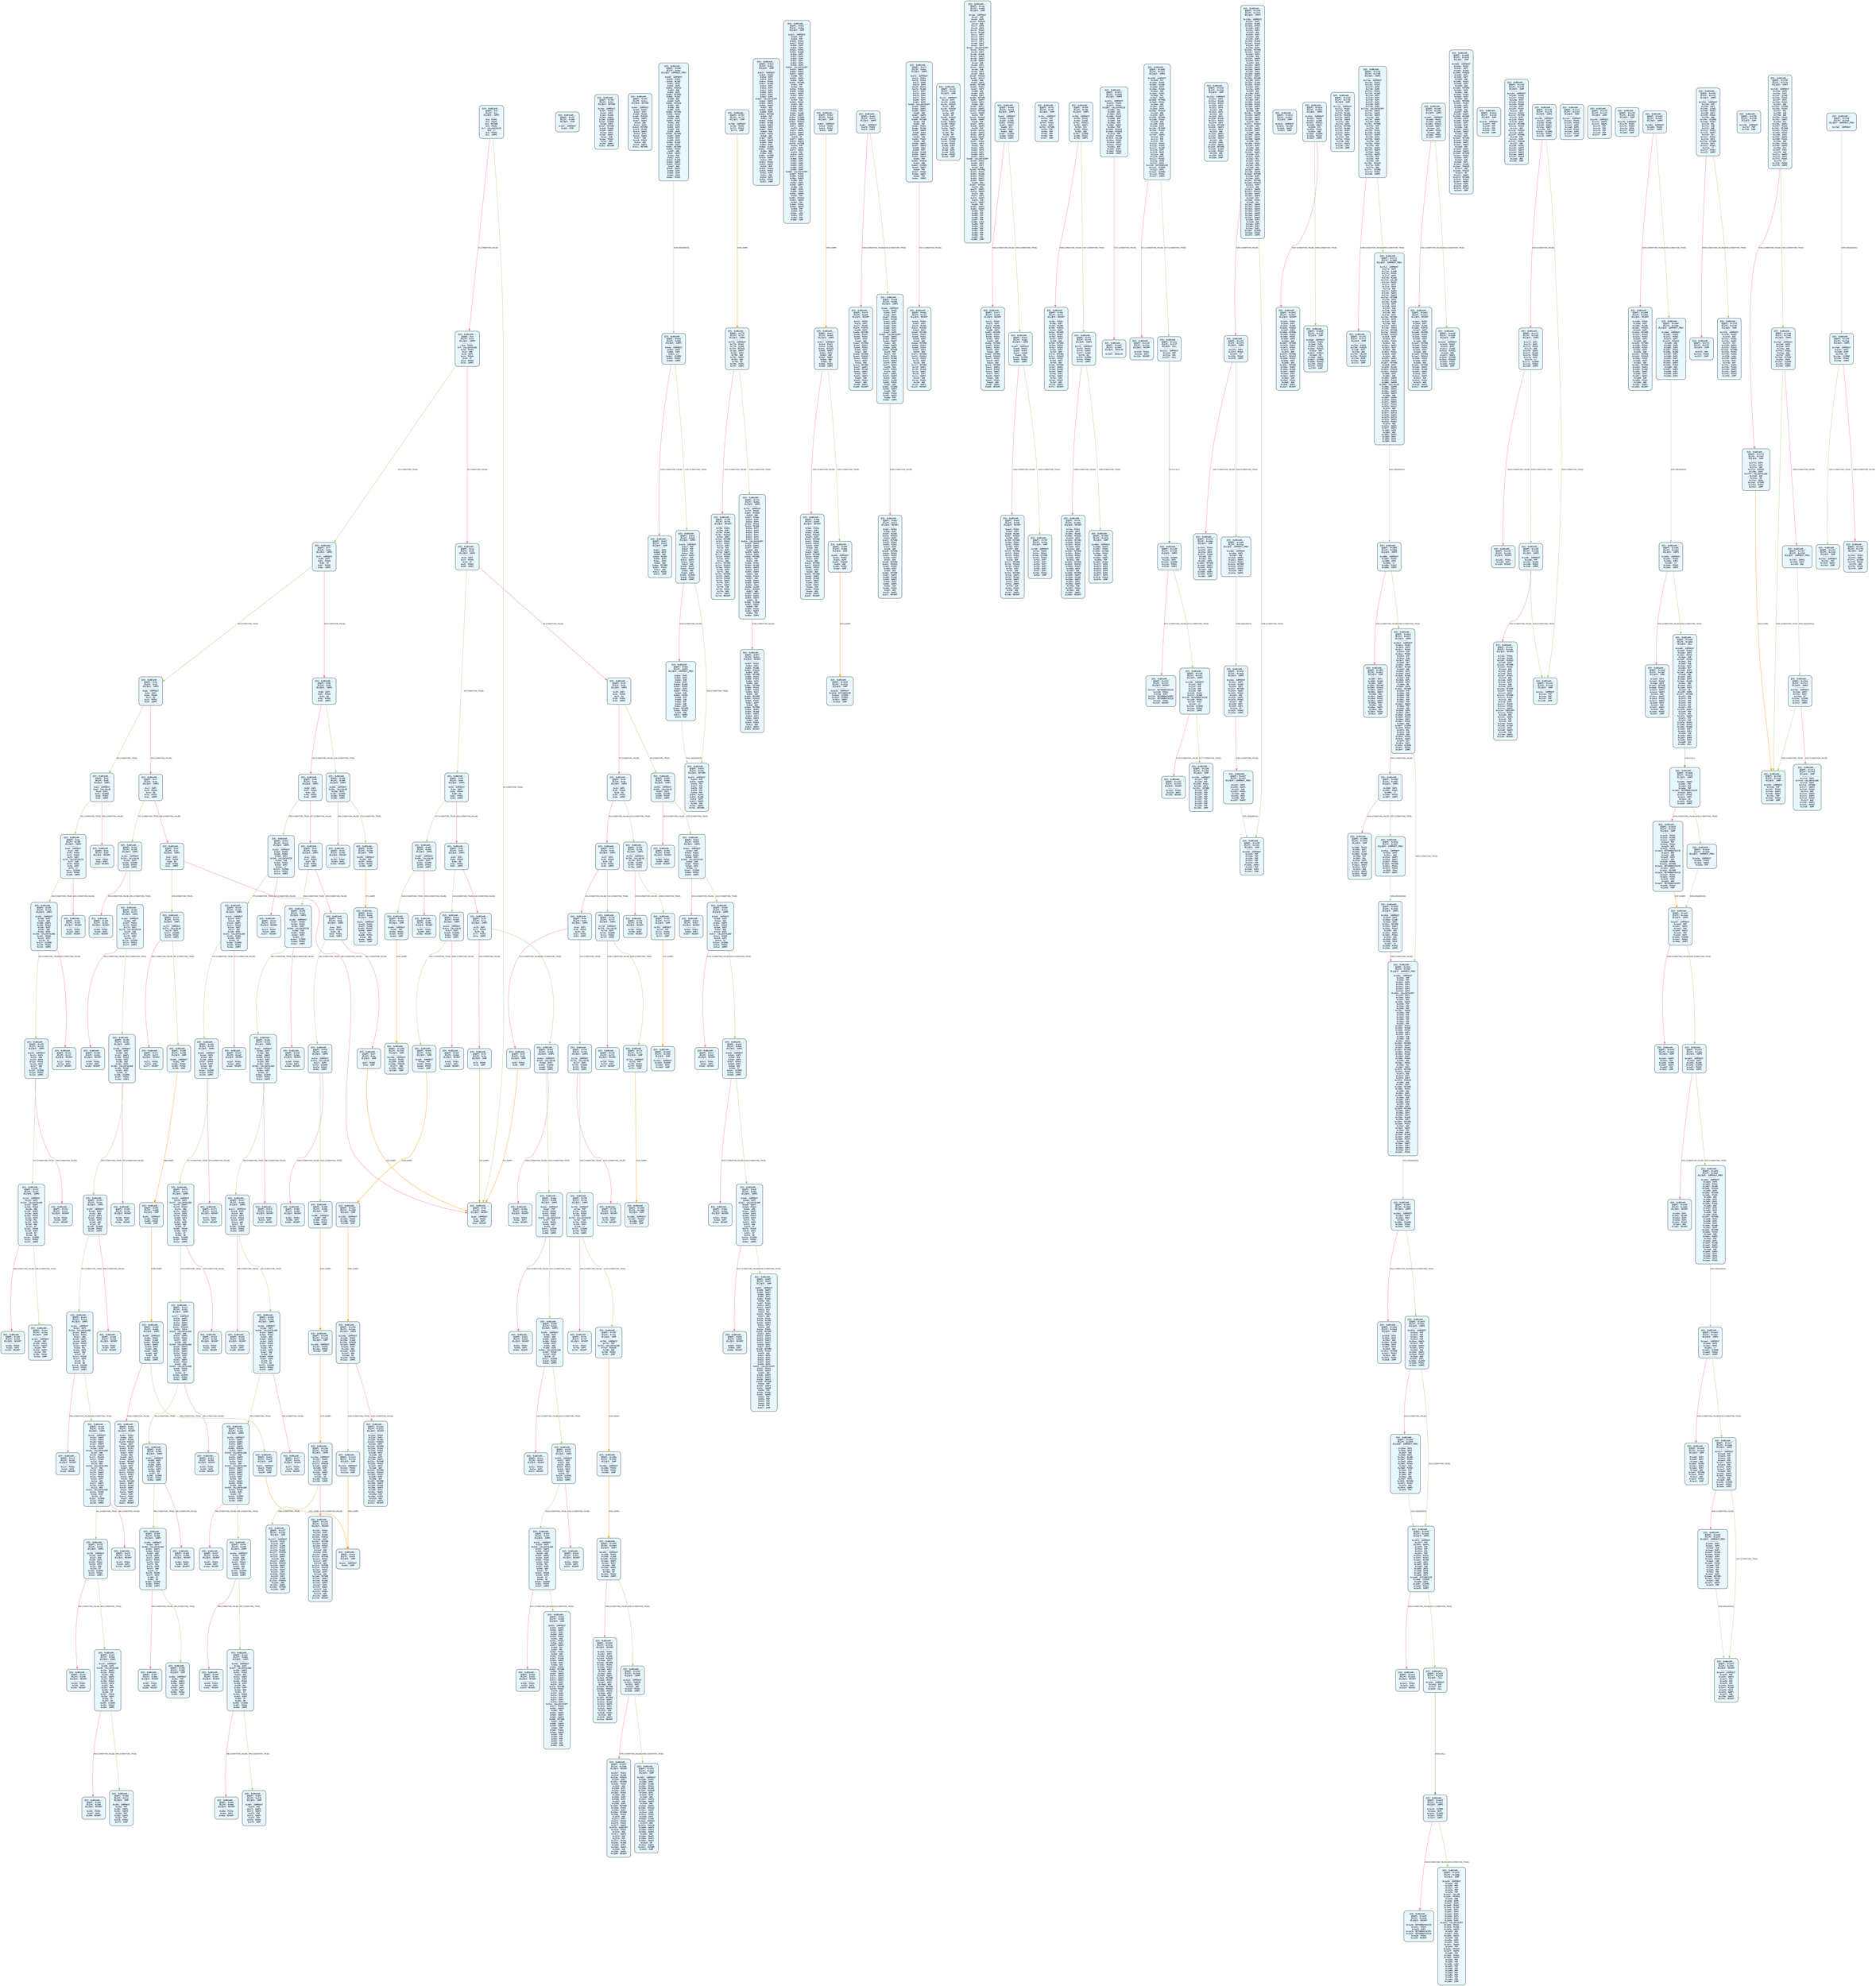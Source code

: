 digraph Static_Complete_CFG {
    rankdir=TB;
    node [shape=box, style="filled, rounded", fontname="Monospace", fontsize=9, margin=0.15];
    edge [fontname="Arial", fontsize=8, penwidth=1.2];
    "block_0" [label="合约: 0x881d40...
起始PC: 0x0
终止PC: 0xc
终止指令: JUMPI
---------
0x0: PUSH1
0x2: PUSH1
0x4: MSTORE
0x5: PUSH1
0x7: CALLDATASIZE
0x8: LT
0x9: PUSH2
0xc: JUMPI", fillcolor="#e6f7ff"];
    "block_d" [label="合约: 0x881d40...
起始PC: 0xd
终止PC: 0x1d
终止指令: JUMPI
---------
0xd: PUSH1
0xf: CALLDATALOAD
0x10: PUSH1
0x12: SHR
0x13: DUP1
0x14: PUSH4
0x19: GT
0x1a: PUSH2
0x1d: JUMPI", fillcolor="#e6f7ff"];
    "block_1e" [label="合约: 0x881d40...
起始PC: 0x1e
终止PC: 0x28
终止指令: JUMPI
---------
0x1e: DUP1
0x1f: PUSH4
0x24: GT
0x25: PUSH2
0x28: JUMPI", fillcolor="#e6f7ff"];
    "block_29" [label="合约: 0x881d40...
起始PC: 0x29
终止PC: 0x33
终止指令: JUMPI
---------
0x29: DUP1
0x2a: PUSH4
0x2f: EQ
0x30: PUSH2
0x33: JUMPI", fillcolor="#e6f7ff"];
    "block_34" [label="合约: 0x881d40...
起始PC: 0x34
终止PC: 0x3e
终止指令: JUMPI
---------
0x34: DUP1
0x35: PUSH4
0x3a: EQ
0x3b: PUSH2
0x3e: JUMPI", fillcolor="#e6f7ff"];
    "block_3f" [label="合约: 0x881d40...
起始PC: 0x3f
终止PC: 0x49
终止指令: JUMPI
---------
0x3f: DUP1
0x40: PUSH4
0x45: EQ
0x46: PUSH2
0x49: JUMPI", fillcolor="#e6f7ff"];
    "block_4a" [label="合约: 0x881d40...
起始PC: 0x4a
终止PC: 0x54
终止指令: JUMPI
---------
0x4a: DUP1
0x4b: PUSH4
0x50: EQ
0x51: PUSH2
0x54: JUMPI", fillcolor="#e6f7ff"];
    "block_55" [label="合约: 0x881d40...
起始PC: 0x55
终止PC: 0x58
终止指令: JUMP
---------
0x55: PUSH2
0x58: JUMP", fillcolor="#e6f7ff"];
    "block_59" [label="合约: 0x881d40...
起始PC: 0x59
终止PC: 0x64
终止指令: JUMPI
---------
0x59: JUMPDEST
0x5a: DUP1
0x5b: PUSH4
0x60: EQ
0x61: PUSH2
0x64: JUMPI", fillcolor="#e6f7ff"];
    "block_65" [label="合约: 0x881d40...
起始PC: 0x65
终止PC: 0x6f
终止指令: JUMPI
---------
0x65: DUP1
0x66: PUSH4
0x6b: EQ
0x6c: PUSH2
0x6f: JUMPI", fillcolor="#e6f7ff"];
    "block_70" [label="合约: 0x881d40...
起始PC: 0x70
终止PC: 0x7a
终止指令: JUMPI
---------
0x70: DUP1
0x71: PUSH4
0x76: EQ
0x77: PUSH2
0x7a: JUMPI", fillcolor="#e6f7ff"];
    "block_7b" [label="合约: 0x881d40...
起始PC: 0x7b
终止PC: 0x7e
终止指令: JUMP
---------
0x7b: PUSH2
0x7e: JUMP", fillcolor="#e6f7ff"];
    "block_7f" [label="合约: 0x881d40...
起始PC: 0x7f
终止PC: 0x8a
终止指令: JUMPI
---------
0x7f: JUMPDEST
0x80: DUP1
0x81: PUSH4
0x86: GT
0x87: PUSH2
0x8a: JUMPI", fillcolor="#e6f7ff"];
    "block_8b" [label="合约: 0x881d40...
起始PC: 0x8b
终止PC: 0x95
终止指令: JUMPI
---------
0x8b: DUP1
0x8c: PUSH4
0x91: EQ
0x92: PUSH2
0x95: JUMPI", fillcolor="#e6f7ff"];
    "block_96" [label="合约: 0x881d40...
起始PC: 0x96
终止PC: 0xa0
终止指令: JUMPI
---------
0x96: DUP1
0x97: PUSH4
0x9c: EQ
0x9d: PUSH2
0xa0: JUMPI", fillcolor="#e6f7ff"];
    "block_a1" [label="合约: 0x881d40...
起始PC: 0xa1
终止PC: 0xab
终止指令: JUMPI
---------
0xa1: DUP1
0xa2: PUSH4
0xa7: EQ
0xa8: PUSH2
0xab: JUMPI", fillcolor="#e6f7ff"];
    "block_ac" [label="合约: 0x881d40...
起始PC: 0xac
终止PC: 0xb6
终止指令: JUMPI
---------
0xac: DUP1
0xad: PUSH4
0xb2: EQ
0xb3: PUSH2
0xb6: JUMPI", fillcolor="#e6f7ff"];
    "block_b7" [label="合约: 0x881d40...
起始PC: 0xb7
终止PC: 0xba
终止指令: JUMP
---------
0xb7: PUSH2
0xba: JUMP", fillcolor="#e6f7ff"];
    "block_bb" [label="合约: 0x881d40...
起始PC: 0xbb
终止PC: 0xc6
终止指令: JUMPI
---------
0xbb: JUMPDEST
0xbc: DUP1
0xbd: PUSH4
0xc2: EQ
0xc3: PUSH2
0xc6: JUMPI", fillcolor="#e6f7ff"];
    "block_c7" [label="合约: 0x881d40...
起始PC: 0xc7
终止PC: 0xd1
终止指令: JUMPI
---------
0xc7: DUP1
0xc8: PUSH4
0xcd: EQ
0xce: PUSH2
0xd1: JUMPI", fillcolor="#e6f7ff"];
    "block_d2" [label="合约: 0x881d40...
起始PC: 0xd2
终止PC: 0xdc
终止指令: JUMPI
---------
0xd2: DUP1
0xd3: PUSH4
0xd8: EQ
0xd9: PUSH2
0xdc: JUMPI", fillcolor="#e6f7ff"];
    "block_dd" [label="合约: 0x881d40...
起始PC: 0xdd
终止PC: 0xe1
终止指令: REVERT
---------
0xdd: JUMPDEST
0xde: PUSH1
0xe0: DUP1
0xe1: REVERT", fillcolor="#e6f7ff"];
    "block_e2" [label="合约: 0x881d40...
起始PC: 0xe2
终止PC: 0xe9
终止指令: JUMPI
---------
0xe2: JUMPDEST
0xe3: CALLVALUE
0xe4: DUP1
0xe5: ISZERO
0xe6: PUSH2
0xe9: JUMPI", fillcolor="#e6f7ff"];
    "block_ea" [label="合约: 0x881d40...
起始PC: 0xea
终止PC: 0xed
终止指令: REVERT
---------
0xea: PUSH1
0xec: DUP1
0xed: REVERT", fillcolor="#e6f7ff"];
    "block_ee" [label="合约: 0x881d40...
起始PC: 0xee
终止PC: 0x100
终止指令: JUMPI
---------
0xee: JUMPDEST
0xef: POP
0xf0: PUSH2
0xf3: PUSH1
0xf5: DUP1
0xf6: CALLDATASIZE
0xf7: SUB
0xf8: PUSH1
0xfa: DUP2
0xfb: LT
0xfc: ISZERO
0xfd: PUSH2
0x100: JUMPI", fillcolor="#e6f7ff"];
    "block_101" [label="合约: 0x881d40...
起始PC: 0x101
终止PC: 0x104
终止指令: REVERT
---------
0x101: PUSH1
0x103: DUP1
0x104: REVERT", fillcolor="#e6f7ff"];
    "block_105" [label="合约: 0x881d40...
起始PC: 0x105
终止PC: 0x11b
终止指令: JUMPI
---------
0x105: JUMPDEST
0x106: DUP2
0x107: ADD
0x108: SWAP1
0x109: PUSH1
0x10b: DUP2
0x10c: ADD
0x10d: DUP2
0x10e: CALLDATALOAD
0x10f: PUSH5
0x115: DUP2
0x116: GT
0x117: ISZERO
0x118: PUSH2
0x11b: JUMPI", fillcolor="#e6f7ff"];
    "block_11c" [label="合约: 0x881d40...
起始PC: 0x11c
终止PC: 0x11f
终止指令: REVERT
---------
0x11c: PUSH1
0x11e: DUP1
0x11f: REVERT", fillcolor="#e6f7ff"];
    "block_120" [label="合约: 0x881d40...
起始PC: 0x120
终止PC: 0x12d
终止指令: JUMPI
---------
0x120: JUMPDEST
0x121: DUP3
0x122: ADD
0x123: DUP4
0x124: PUSH1
0x126: DUP3
0x127: ADD
0x128: GT
0x129: ISZERO
0x12a: PUSH2
0x12d: JUMPI", fillcolor="#e6f7ff"];
    "block_12e" [label="合约: 0x881d40...
起始PC: 0x12e
终止PC: 0x131
终止指令: REVERT
---------
0x12e: PUSH1
0x130: DUP1
0x131: REVERT", fillcolor="#e6f7ff"];
    "block_132" [label="合约: 0x881d40...
起始PC: 0x132
终止PC: 0x14f
终止指令: JUMPI
---------
0x132: JUMPDEST
0x133: DUP1
0x134: CALLDATALOAD
0x135: SWAP1
0x136: PUSH1
0x138: ADD
0x139: SWAP2
0x13a: DUP5
0x13b: PUSH1
0x13d: DUP4
0x13e: MUL
0x13f: DUP5
0x140: ADD
0x141: GT
0x142: PUSH5
0x148: DUP4
0x149: GT
0x14a: OR
0x14b: ISZERO
0x14c: PUSH2
0x14f: JUMPI", fillcolor="#e6f7ff"];
    "block_150" [label="合约: 0x881d40...
起始PC: 0x150
终止PC: 0x153
终止指令: REVERT
---------
0x150: PUSH1
0x152: DUP1
0x153: REVERT", fillcolor="#e6f7ff"];
    "block_154" [label="合约: 0x881d40...
起始PC: 0x154
终止PC: 0x15e
终止指令: JUMP
---------
0x154: JUMPDEST
0x155: POP
0x156: SWAP1
0x157: SWAP3
0x158: POP
0x159: SWAP1
0x15a: POP
0x15b: PUSH2
0x15e: JUMP", fillcolor="#e6f7ff"];
    "block_15f" [label="合约: 0x881d40...
起始PC: 0x15f
终止PC: 0x160
终止指令: STOP
---------
0x15f: JUMPDEST
0x160: STOP", fillcolor="#e6f7ff"];
    "block_161" [label="合约: 0x881d40...
起始PC: 0x161
终止PC: 0x168
终止指令: JUMPI
---------
0x161: JUMPDEST
0x162: CALLVALUE
0x163: DUP1
0x164: ISZERO
0x165: PUSH2
0x168: JUMPI", fillcolor="#e6f7ff"];
    "block_169" [label="合约: 0x881d40...
起始PC: 0x169
终止PC: 0x16c
终止指令: REVERT
---------
0x169: PUSH1
0x16b: DUP1
0x16c: REVERT", fillcolor="#e6f7ff"];
    "block_16d" [label="合约: 0x881d40...
起始PC: 0x16d
终止PC: 0x17f
终止指令: JUMPI
---------
0x16d: JUMPDEST
0x16e: POP
0x16f: PUSH2
0x172: PUSH1
0x174: DUP1
0x175: CALLDATASIZE
0x176: SUB
0x177: PUSH1
0x179: DUP2
0x17a: LT
0x17b: ISZERO
0x17c: PUSH2
0x17f: JUMPI", fillcolor="#e6f7ff"];
    "block_180" [label="合约: 0x881d40...
起始PC: 0x180
终止PC: 0x183
终止指令: REVERT
---------
0x180: PUSH1
0x182: DUP1
0x183: REVERT", fillcolor="#e6f7ff"];
    "block_184" [label="合约: 0x881d40...
起始PC: 0x184
终止PC: 0x19a
终止指令: JUMPI
---------
0x184: JUMPDEST
0x185: DUP2
0x186: ADD
0x187: SWAP1
0x188: PUSH1
0x18a: DUP2
0x18b: ADD
0x18c: DUP2
0x18d: CALLDATALOAD
0x18e: PUSH5
0x194: DUP2
0x195: GT
0x196: ISZERO
0x197: PUSH2
0x19a: JUMPI", fillcolor="#e6f7ff"];
    "block_19b" [label="合约: 0x881d40...
起始PC: 0x19b
终止PC: 0x19e
终止指令: REVERT
---------
0x19b: PUSH1
0x19d: DUP1
0x19e: REVERT", fillcolor="#e6f7ff"];
    "block_19f" [label="合约: 0x881d40...
起始PC: 0x19f
终止PC: 0x1ac
终止指令: JUMPI
---------
0x19f: JUMPDEST
0x1a0: DUP3
0x1a1: ADD
0x1a2: DUP4
0x1a3: PUSH1
0x1a5: DUP3
0x1a6: ADD
0x1a7: GT
0x1a8: ISZERO
0x1a9: PUSH2
0x1ac: JUMPI", fillcolor="#e6f7ff"];
    "block_1ad" [label="合约: 0x881d40...
起始PC: 0x1ad
终止PC: 0x1b0
终止指令: REVERT
---------
0x1ad: PUSH1
0x1af: DUP1
0x1b0: REVERT", fillcolor="#e6f7ff"];
    "block_1b1" [label="合约: 0x881d40...
起始PC: 0x1b1
终止PC: 0x1ce
终止指令: JUMPI
---------
0x1b1: JUMPDEST
0x1b2: DUP1
0x1b3: CALLDATALOAD
0x1b4: SWAP1
0x1b5: PUSH1
0x1b7: ADD
0x1b8: SWAP2
0x1b9: DUP5
0x1ba: PUSH1
0x1bc: DUP4
0x1bd: MUL
0x1be: DUP5
0x1bf: ADD
0x1c0: GT
0x1c1: PUSH5
0x1c7: DUP4
0x1c8: GT
0x1c9: OR
0x1ca: ISZERO
0x1cb: PUSH2
0x1ce: JUMPI", fillcolor="#e6f7ff"];
    "block_1cf" [label="合约: 0x881d40...
起始PC: 0x1cf
终止PC: 0x1d2
终止指令: REVERT
---------
0x1cf: PUSH1
0x1d1: DUP1
0x1d2: REVERT", fillcolor="#e6f7ff"];
    "block_1d3" [label="合约: 0x881d40...
起始PC: 0x1d3
终止PC: 0x230
终止指令: JUMPI
---------
0x1d3: JUMPDEST
0x1d4: SWAP2
0x1d5: SWAP4
0x1d6: SWAP1
0x1d7: SWAP3
0x1d8: PUSH20
0x1ed: DUP4
0x1ee: CALLDATALOAD
0x1ef: AND
0x1f0: SWAP3
0x1f1: PUSH32
0x212: PUSH1
0x214: DUP3
0x215: ADD
0x216: CALLDATALOAD
0x217: AND
0x218: SWAP3
0x219: SWAP2
0x21a: SWAP1
0x21b: PUSH1
0x21d: DUP2
0x21e: ADD
0x21f: SWAP1
0x220: PUSH1
0x222: ADD
0x223: CALLDATALOAD
0x224: PUSH5
0x22a: DUP2
0x22b: GT
0x22c: ISZERO
0x22d: PUSH2
0x230: JUMPI", fillcolor="#e6f7ff"];
    "block_231" [label="合约: 0x881d40...
起始PC: 0x231
终止PC: 0x234
终止指令: REVERT
---------
0x231: PUSH1
0x233: DUP1
0x234: REVERT", fillcolor="#e6f7ff"];
    "block_235" [label="合约: 0x881d40...
起始PC: 0x235
终止PC: 0x242
终止指令: JUMPI
---------
0x235: JUMPDEST
0x236: DUP3
0x237: ADD
0x238: DUP4
0x239: PUSH1
0x23b: DUP3
0x23c: ADD
0x23d: GT
0x23e: ISZERO
0x23f: PUSH2
0x242: JUMPI", fillcolor="#e6f7ff"];
    "block_243" [label="合约: 0x881d40...
起始PC: 0x243
终止PC: 0x246
终止指令: REVERT
---------
0x243: PUSH1
0x245: DUP1
0x246: REVERT", fillcolor="#e6f7ff"];
    "block_247" [label="合约: 0x881d40...
起始PC: 0x247
终止PC: 0x264
终止指令: JUMPI
---------
0x247: JUMPDEST
0x248: DUP1
0x249: CALLDATALOAD
0x24a: SWAP1
0x24b: PUSH1
0x24d: ADD
0x24e: SWAP2
0x24f: DUP5
0x250: PUSH1
0x252: DUP4
0x253: MUL
0x254: DUP5
0x255: ADD
0x256: GT
0x257: PUSH5
0x25d: DUP4
0x25e: GT
0x25f: OR
0x260: ISZERO
0x261: PUSH2
0x264: JUMPI", fillcolor="#e6f7ff"];
    "block_265" [label="合约: 0x881d40...
起始PC: 0x265
终止PC: 0x268
终止指令: REVERT
---------
0x265: PUSH1
0x267: DUP1
0x268: REVERT", fillcolor="#e6f7ff"];
    "block_269" [label="合约: 0x881d40...
起始PC: 0x269
终止PC: 0x273
终止指令: JUMP
---------
0x269: JUMPDEST
0x26a: POP
0x26b: SWAP1
0x26c: SWAP3
0x26d: POP
0x26e: SWAP1
0x26f: POP
0x270: PUSH2
0x273: JUMP", fillcolor="#e6f7ff"];
    "block_274" [label="合约: 0x881d40...
起始PC: 0x274
终止PC: 0x27b
终止指令: JUMPI
---------
0x274: JUMPDEST
0x275: CALLVALUE
0x276: DUP1
0x277: ISZERO
0x278: PUSH2
0x27b: JUMPI", fillcolor="#e6f7ff"];
    "block_27c" [label="合约: 0x881d40...
起始PC: 0x27c
终止PC: 0x27f
终止指令: REVERT
---------
0x27c: PUSH1
0x27e: DUP1
0x27f: REVERT", fillcolor="#e6f7ff"];
    "block_280" [label="合约: 0x881d40...
起始PC: 0x280
终止PC: 0x288
终止指令: JUMP
---------
0x280: JUMPDEST
0x281: POP
0x282: PUSH2
0x285: PUSH2
0x288: JUMP", fillcolor="#e6f7ff"];
    "block_289" [label="合约: 0x881d40...
起始PC: 0x289
终止PC: 0x290
终止指令: JUMPI
---------
0x289: JUMPDEST
0x28a: CALLVALUE
0x28b: DUP1
0x28c: ISZERO
0x28d: PUSH2
0x290: JUMPI", fillcolor="#e6f7ff"];
    "block_291" [label="合约: 0x881d40...
起始PC: 0x291
终止PC: 0x294
终止指令: REVERT
---------
0x291: PUSH1
0x293: DUP1
0x294: REVERT", fillcolor="#e6f7ff"];
    "block_295" [label="合约: 0x881d40...
起始PC: 0x295
终止PC: 0x29d
终止指令: JUMP
---------
0x295: JUMPDEST
0x296: POP
0x297: PUSH2
0x29a: PUSH2
0x29d: JUMP", fillcolor="#e6f7ff"];
    "block_29e" [label="合约: 0x881d40...
起始PC: 0x29e
终止PC: 0x2b1
终止指令: RETURN
---------
0x29e: JUMPDEST
0x29f: PUSH1
0x2a1: DUP1
0x2a2: MLOAD
0x2a3: SWAP2
0x2a4: ISZERO
0x2a5: ISZERO
0x2a6: DUP3
0x2a7: MSTORE
0x2a8: MLOAD
0x2a9: SWAP1
0x2aa: DUP2
0x2ab: SWAP1
0x2ac: SUB
0x2ad: PUSH1
0x2af: ADD
0x2b0: SWAP1
0x2b1: RETURN", fillcolor="#e6f7ff"];
    "block_2b2" [label="合约: 0x881d40...
起始PC: 0x2b2
终止PC: 0x2c3
终止指令: JUMPI
---------
0x2b2: JUMPDEST
0x2b3: PUSH2
0x2b6: PUSH1
0x2b8: DUP1
0x2b9: CALLDATASIZE
0x2ba: SUB
0x2bb: PUSH1
0x2bd: DUP2
0x2be: LT
0x2bf: ISZERO
0x2c0: PUSH2
0x2c3: JUMPI", fillcolor="#e6f7ff"];
    "block_2c4" [label="合约: 0x881d40...
起始PC: 0x2c4
终止PC: 0x2c7
终止指令: REVERT
---------
0x2c4: PUSH1
0x2c6: DUP1
0x2c7: REVERT", fillcolor="#e6f7ff"];
    "block_2c8" [label="合约: 0x881d40...
起始PC: 0x2c8
终止PC: 0x2de
终止指令: JUMPI
---------
0x2c8: JUMPDEST
0x2c9: DUP2
0x2ca: ADD
0x2cb: SWAP1
0x2cc: PUSH1
0x2ce: DUP2
0x2cf: ADD
0x2d0: DUP2
0x2d1: CALLDATALOAD
0x2d2: PUSH5
0x2d8: DUP2
0x2d9: GT
0x2da: ISZERO
0x2db: PUSH2
0x2de: JUMPI", fillcolor="#e6f7ff"];
    "block_2df" [label="合约: 0x881d40...
起始PC: 0x2df
终止PC: 0x2e2
终止指令: REVERT
---------
0x2df: PUSH1
0x2e1: DUP1
0x2e2: REVERT", fillcolor="#e6f7ff"];
    "block_2e3" [label="合约: 0x881d40...
起始PC: 0x2e3
终止PC: 0x2f0
终止指令: JUMPI
---------
0x2e3: JUMPDEST
0x2e4: DUP3
0x2e5: ADD
0x2e6: DUP4
0x2e7: PUSH1
0x2e9: DUP3
0x2ea: ADD
0x2eb: GT
0x2ec: ISZERO
0x2ed: PUSH2
0x2f0: JUMPI", fillcolor="#e6f7ff"];
    "block_2f1" [label="合约: 0x881d40...
起始PC: 0x2f1
终止PC: 0x2f4
终止指令: REVERT
---------
0x2f1: PUSH1
0x2f3: DUP1
0x2f4: REVERT", fillcolor="#e6f7ff"];
    "block_2f5" [label="合约: 0x881d40...
起始PC: 0x2f5
终止PC: 0x312
终止指令: JUMPI
---------
0x2f5: JUMPDEST
0x2f6: DUP1
0x2f7: CALLDATALOAD
0x2f8: SWAP1
0x2f9: PUSH1
0x2fb: ADD
0x2fc: SWAP2
0x2fd: DUP5
0x2fe: PUSH1
0x300: DUP4
0x301: MUL
0x302: DUP5
0x303: ADD
0x304: GT
0x305: PUSH5
0x30b: DUP4
0x30c: GT
0x30d: OR
0x30e: ISZERO
0x30f: PUSH2
0x312: JUMPI", fillcolor="#e6f7ff"];
    "block_313" [label="合约: 0x881d40...
起始PC: 0x313
终止PC: 0x316
终止指令: REVERT
---------
0x313: PUSH1
0x315: DUP1
0x316: REVERT", fillcolor="#e6f7ff"];
    "block_317" [label="合约: 0x881d40...
起始PC: 0x317
终止PC: 0x352
终止指令: JUMPI
---------
0x317: JUMPDEST
0x318: SWAP2
0x319: SWAP4
0x31a: SWAP1
0x31b: SWAP3
0x31c: PUSH20
0x331: DUP4
0x332: CALLDATALOAD
0x333: AND
0x334: SWAP3
0x335: PUSH1
0x337: DUP2
0x338: ADD
0x339: CALLDATALOAD
0x33a: SWAP3
0x33b: SWAP2
0x33c: SWAP1
0x33d: PUSH1
0x33f: DUP2
0x340: ADD
0x341: SWAP1
0x342: PUSH1
0x344: ADD
0x345: CALLDATALOAD
0x346: PUSH5
0x34c: DUP2
0x34d: GT
0x34e: ISZERO
0x34f: PUSH2
0x352: JUMPI", fillcolor="#e6f7ff"];
    "block_353" [label="合约: 0x881d40...
起始PC: 0x353
终止PC: 0x356
终止指令: REVERT
---------
0x353: PUSH1
0x355: DUP1
0x356: REVERT", fillcolor="#e6f7ff"];
    "block_357" [label="合约: 0x881d40...
起始PC: 0x357
终止PC: 0x364
终止指令: JUMPI
---------
0x357: JUMPDEST
0x358: DUP3
0x359: ADD
0x35a: DUP4
0x35b: PUSH1
0x35d: DUP3
0x35e: ADD
0x35f: GT
0x360: ISZERO
0x361: PUSH2
0x364: JUMPI", fillcolor="#e6f7ff"];
    "block_365" [label="合约: 0x881d40...
起始PC: 0x365
终止PC: 0x368
终止指令: REVERT
---------
0x365: PUSH1
0x367: DUP1
0x368: REVERT", fillcolor="#e6f7ff"];
    "block_369" [label="合约: 0x881d40...
起始PC: 0x369
终止PC: 0x386
终止指令: JUMPI
---------
0x369: JUMPDEST
0x36a: DUP1
0x36b: CALLDATALOAD
0x36c: SWAP1
0x36d: PUSH1
0x36f: ADD
0x370: SWAP2
0x371: DUP5
0x372: PUSH1
0x374: DUP4
0x375: MUL
0x376: DUP5
0x377: ADD
0x378: GT
0x379: PUSH5
0x37f: DUP4
0x380: GT
0x381: OR
0x382: ISZERO
0x383: PUSH2
0x386: JUMPI", fillcolor="#e6f7ff"];
    "block_387" [label="合约: 0x881d40...
起始PC: 0x387
终止PC: 0x38a
终止指令: REVERT
---------
0x387: PUSH1
0x389: DUP1
0x38a: REVERT", fillcolor="#e6f7ff"];
    "block_38b" [label="合约: 0x881d40...
起始PC: 0x38b
终止PC: 0x395
终止指令: JUMP
---------
0x38b: JUMPDEST
0x38c: POP
0x38d: SWAP1
0x38e: SWAP3
0x38f: POP
0x390: SWAP1
0x391: POP
0x392: PUSH2
0x395: JUMP", fillcolor="#e6f7ff"];
    "block_396" [label="合约: 0x881d40...
起始PC: 0x396
终止PC: 0x3a7
终止指令: JUMPI
---------
0x396: JUMPDEST
0x397: PUSH2
0x39a: PUSH1
0x39c: DUP1
0x39d: CALLDATASIZE
0x39e: SUB
0x39f: PUSH1
0x3a1: DUP2
0x3a2: LT
0x3a3: ISZERO
0x3a4: PUSH2
0x3a7: JUMPI", fillcolor="#e6f7ff"];
    "block_3a8" [label="合约: 0x881d40...
起始PC: 0x3a8
终止PC: 0x3ab
终止指令: REVERT
---------
0x3a8: PUSH1
0x3aa: DUP1
0x3ab: REVERT", fillcolor="#e6f7ff"];
    "block_3ac" [label="合约: 0x881d40...
起始PC: 0x3ac
终止PC: 0x3c2
终止指令: JUMPI
---------
0x3ac: JUMPDEST
0x3ad: DUP2
0x3ae: ADD
0x3af: SWAP1
0x3b0: PUSH1
0x3b2: DUP2
0x3b3: ADD
0x3b4: DUP2
0x3b5: CALLDATALOAD
0x3b6: PUSH5
0x3bc: DUP2
0x3bd: GT
0x3be: ISZERO
0x3bf: PUSH2
0x3c2: JUMPI", fillcolor="#e6f7ff"];
    "block_3c3" [label="合约: 0x881d40...
起始PC: 0x3c3
终止PC: 0x3c6
终止指令: REVERT
---------
0x3c3: PUSH1
0x3c5: DUP1
0x3c6: REVERT", fillcolor="#e6f7ff"];
    "block_3c7" [label="合约: 0x881d40...
起始PC: 0x3c7
终止PC: 0x3d4
终止指令: JUMPI
---------
0x3c7: JUMPDEST
0x3c8: DUP3
0x3c9: ADD
0x3ca: DUP4
0x3cb: PUSH1
0x3cd: DUP3
0x3ce: ADD
0x3cf: GT
0x3d0: ISZERO
0x3d1: PUSH2
0x3d4: JUMPI", fillcolor="#e6f7ff"];
    "block_3d5" [label="合约: 0x881d40...
起始PC: 0x3d5
终止PC: 0x3d8
终止指令: REVERT
---------
0x3d5: PUSH1
0x3d7: DUP1
0x3d8: REVERT", fillcolor="#e6f7ff"];
    "block_3d9" [label="合约: 0x881d40...
起始PC: 0x3d9
终止PC: 0x3f6
终止指令: JUMPI
---------
0x3d9: JUMPDEST
0x3da: DUP1
0x3db: CALLDATALOAD
0x3dc: SWAP1
0x3dd: PUSH1
0x3df: ADD
0x3e0: SWAP2
0x3e1: DUP5
0x3e2: PUSH1
0x3e4: DUP4
0x3e5: MUL
0x3e6: DUP5
0x3e7: ADD
0x3e8: GT
0x3e9: PUSH5
0x3ef: DUP4
0x3f0: GT
0x3f1: OR
0x3f2: ISZERO
0x3f3: PUSH2
0x3f6: JUMPI", fillcolor="#e6f7ff"];
    "block_3f7" [label="合约: 0x881d40...
起始PC: 0x3f7
终止PC: 0x3fa
终止指令: REVERT
---------
0x3f7: PUSH1
0x3f9: DUP1
0x3fa: REVERT", fillcolor="#e6f7ff"];
    "block_3fb" [label="合约: 0x881d40...
起始PC: 0x3fb
终止PC: 0x436
终止指令: JUMPI
---------
0x3fb: JUMPDEST
0x3fc: SWAP2
0x3fd: SWAP4
0x3fe: SWAP1
0x3ff: SWAP3
0x400: PUSH20
0x415: DUP4
0x416: CALLDATALOAD
0x417: AND
0x418: SWAP3
0x419: PUSH1
0x41b: DUP2
0x41c: ADD
0x41d: CALLDATALOAD
0x41e: SWAP3
0x41f: SWAP2
0x420: SWAP1
0x421: PUSH1
0x423: DUP2
0x424: ADD
0x425: SWAP1
0x426: PUSH1
0x428: ADD
0x429: CALLDATALOAD
0x42a: PUSH5
0x430: DUP2
0x431: GT
0x432: ISZERO
0x433: PUSH2
0x436: JUMPI", fillcolor="#e6f7ff"];
    "block_437" [label="合约: 0x881d40...
起始PC: 0x437
终止PC: 0x43a
终止指令: REVERT
---------
0x437: PUSH1
0x439: DUP1
0x43a: REVERT", fillcolor="#e6f7ff"];
    "block_43b" [label="合约: 0x881d40...
起始PC: 0x43b
终止PC: 0x448
终止指令: JUMPI
---------
0x43b: JUMPDEST
0x43c: DUP3
0x43d: ADD
0x43e: DUP4
0x43f: PUSH1
0x441: DUP3
0x442: ADD
0x443: GT
0x444: ISZERO
0x445: PUSH2
0x448: JUMPI", fillcolor="#e6f7ff"];
    "block_449" [label="合约: 0x881d40...
起始PC: 0x449
终止PC: 0x44c
终止指令: REVERT
---------
0x449: PUSH1
0x44b: DUP1
0x44c: REVERT", fillcolor="#e6f7ff"];
    "block_44d" [label="合约: 0x881d40...
起始PC: 0x44d
终止PC: 0x46a
终止指令: JUMPI
---------
0x44d: JUMPDEST
0x44e: DUP1
0x44f: CALLDATALOAD
0x450: SWAP1
0x451: PUSH1
0x453: ADD
0x454: SWAP2
0x455: DUP5
0x456: PUSH1
0x458: DUP4
0x459: MUL
0x45a: DUP5
0x45b: ADD
0x45c: GT
0x45d: PUSH5
0x463: DUP4
0x464: GT
0x465: OR
0x466: ISZERO
0x467: PUSH2
0x46a: JUMPI", fillcolor="#e6f7ff"];
    "block_46b" [label="合约: 0x881d40...
起始PC: 0x46b
终止PC: 0x46e
终止指令: REVERT
---------
0x46b: PUSH1
0x46d: DUP1
0x46e: REVERT", fillcolor="#e6f7ff"];
    "block_46f" [label="合约: 0x881d40...
起始PC: 0x46f
终止PC: 0x479
终止指令: JUMP
---------
0x46f: JUMPDEST
0x470: POP
0x471: SWAP1
0x472: SWAP3
0x473: POP
0x474: SWAP1
0x475: POP
0x476: PUSH2
0x479: JUMP", fillcolor="#e6f7ff"];
    "block_47a" [label="合约: 0x881d40...
起始PC: 0x47a
终止PC: 0x481
终止指令: JUMPI
---------
0x47a: JUMPDEST
0x47b: CALLVALUE
0x47c: DUP1
0x47d: ISZERO
0x47e: PUSH2
0x481: JUMPI", fillcolor="#e6f7ff"];
    "block_482" [label="合约: 0x881d40...
起始PC: 0x482
终止PC: 0x485
终止指令: REVERT
---------
0x482: PUSH1
0x484: DUP1
0x485: REVERT", fillcolor="#e6f7ff"];
    "block_486" [label="合约: 0x881d40...
起始PC: 0x486
终止PC: 0x48e
终止指令: JUMP
---------
0x486: JUMPDEST
0x487: POP
0x488: PUSH2
0x48b: PUSH2
0x48e: JUMP", fillcolor="#e6f7ff"];
    "block_48f" [label="合约: 0x881d40...
起始PC: 0x48f
终止PC: 0x496
终止指令: JUMPI
---------
0x48f: JUMPDEST
0x490: CALLVALUE
0x491: DUP1
0x492: ISZERO
0x493: PUSH2
0x496: JUMPI", fillcolor="#e6f7ff"];
    "block_497" [label="合约: 0x881d40...
起始PC: 0x497
终止PC: 0x49a
终止指令: REVERT
---------
0x497: PUSH1
0x499: DUP1
0x49a: REVERT", fillcolor="#e6f7ff"];
    "block_49b" [label="合约: 0x881d40...
起始PC: 0x49b
终止PC: 0x4a3
终止指令: JUMP
---------
0x49b: JUMPDEST
0x49c: POP
0x49d: PUSH2
0x4a0: PUSH2
0x4a3: JUMP", fillcolor="#e6f7ff"];
    "block_4a4" [label="合约: 0x881d40...
起始PC: 0x4a4
终止PC: 0x4cc
终止指令: RETURN
---------
0x4a4: JUMPDEST
0x4a5: PUSH1
0x4a7: DUP1
0x4a8: MLOAD
0x4a9: PUSH20
0x4be: SWAP1
0x4bf: SWAP3
0x4c0: AND
0x4c1: DUP3
0x4c2: MSTORE
0x4c3: MLOAD
0x4c4: SWAP1
0x4c5: DUP2
0x4c6: SWAP1
0x4c7: SUB
0x4c8: PUSH1
0x4ca: ADD
0x4cb: SWAP1
0x4cc: RETURN", fillcolor="#e6f7ff"];
    "block_4cd" [label="合约: 0x881d40...
起始PC: 0x4cd
终止PC: 0x4d4
终止指令: JUMPI
---------
0x4cd: JUMPDEST
0x4ce: CALLVALUE
0x4cf: DUP1
0x4d0: ISZERO
0x4d1: PUSH2
0x4d4: JUMPI", fillcolor="#e6f7ff"];
    "block_4d5" [label="合约: 0x881d40...
起始PC: 0x4d5
终止PC: 0x4d8
终止指令: REVERT
---------
0x4d5: PUSH1
0x4d7: DUP1
0x4d8: REVERT", fillcolor="#e6f7ff"];
    "block_4d9" [label="合约: 0x881d40...
起始PC: 0x4d9
终止PC: 0x4e1
终止指令: JUMP
---------
0x4d9: JUMPDEST
0x4da: POP
0x4db: PUSH2
0x4de: PUSH2
0x4e1: JUMP", fillcolor="#e6f7ff"];
    "block_4e2" [label="合约: 0x881d40...
起始PC: 0x4e2
终止PC: 0x4e9
终止指令: JUMPI
---------
0x4e2: JUMPDEST
0x4e3: CALLVALUE
0x4e4: DUP1
0x4e5: ISZERO
0x4e6: PUSH2
0x4e9: JUMPI", fillcolor="#e6f7ff"];
    "block_4ea" [label="合约: 0x881d40...
起始PC: 0x4ea
终止PC: 0x4ed
终止指令: REVERT
---------
0x4ea: PUSH1
0x4ec: DUP1
0x4ed: REVERT", fillcolor="#e6f7ff"];
    "block_4ee" [label="合约: 0x881d40...
起始PC: 0x4ee
终止PC: 0x500
终止指令: JUMPI
---------
0x4ee: JUMPDEST
0x4ef: POP
0x4f0: PUSH2
0x4f3: PUSH1
0x4f5: DUP1
0x4f6: CALLDATASIZE
0x4f7: SUB
0x4f8: PUSH1
0x4fa: DUP2
0x4fb: LT
0x4fc: ISZERO
0x4fd: PUSH2
0x500: JUMPI", fillcolor="#e6f7ff"];
    "block_501" [label="合约: 0x881d40...
起始PC: 0x501
终止PC: 0x504
终止指令: REVERT
---------
0x501: PUSH1
0x503: DUP1
0x504: REVERT", fillcolor="#e6f7ff"];
    "block_505" [label="合约: 0x881d40...
起始PC: 0x505
终止PC: 0x51b
终止指令: JUMPI
---------
0x505: JUMPDEST
0x506: DUP2
0x507: ADD
0x508: SWAP1
0x509: PUSH1
0x50b: DUP2
0x50c: ADD
0x50d: DUP2
0x50e: CALLDATALOAD
0x50f: PUSH5
0x515: DUP2
0x516: GT
0x517: ISZERO
0x518: PUSH2
0x51b: JUMPI", fillcolor="#e6f7ff"];
    "block_51c" [label="合约: 0x881d40...
起始PC: 0x51c
终止PC: 0x51f
终止指令: REVERT
---------
0x51c: PUSH1
0x51e: DUP1
0x51f: REVERT", fillcolor="#e6f7ff"];
    "block_520" [label="合约: 0x881d40...
起始PC: 0x520
终止PC: 0x52d
终止指令: JUMPI
---------
0x520: JUMPDEST
0x521: DUP3
0x522: ADD
0x523: DUP4
0x524: PUSH1
0x526: DUP3
0x527: ADD
0x528: GT
0x529: ISZERO
0x52a: PUSH2
0x52d: JUMPI", fillcolor="#e6f7ff"];
    "block_52e" [label="合约: 0x881d40...
起始PC: 0x52e
终止PC: 0x531
终止指令: REVERT
---------
0x52e: PUSH1
0x530: DUP1
0x531: REVERT", fillcolor="#e6f7ff"];
    "block_532" [label="合约: 0x881d40...
起始PC: 0x532
终止PC: 0x54f
终止指令: JUMPI
---------
0x532: JUMPDEST
0x533: DUP1
0x534: CALLDATALOAD
0x535: SWAP1
0x536: PUSH1
0x538: ADD
0x539: SWAP2
0x53a: DUP5
0x53b: PUSH1
0x53d: DUP4
0x53e: MUL
0x53f: DUP5
0x540: ADD
0x541: GT
0x542: PUSH5
0x548: DUP4
0x549: GT
0x54a: OR
0x54b: ISZERO
0x54c: PUSH2
0x54f: JUMPI", fillcolor="#e6f7ff"];
    "block_550" [label="合约: 0x881d40...
起始PC: 0x550
终止PC: 0x553
终止指令: REVERT
---------
0x550: PUSH1
0x552: DUP1
0x553: REVERT", fillcolor="#e6f7ff"];
    "block_554" [label="合约: 0x881d40...
起始PC: 0x554
终止PC: 0x594
终止指令: JUMP
---------
0x554: JUMPDEST
0x555: SWAP2
0x556: SWAP1
0x557: DUP1
0x558: DUP1
0x559: PUSH1
0x55b: ADD
0x55c: PUSH1
0x55e: DUP1
0x55f: SWAP2
0x560: DIV
0x561: MUL
0x562: PUSH1
0x564: ADD
0x565: PUSH1
0x567: MLOAD
0x568: SWAP1
0x569: DUP2
0x56a: ADD
0x56b: PUSH1
0x56d: MSTORE
0x56e: DUP1
0x56f: SWAP4
0x570: SWAP3
0x571: SWAP2
0x572: SWAP1
0x573: DUP2
0x574: DUP2
0x575: MSTORE
0x576: PUSH1
0x578: ADD
0x579: DUP4
0x57a: DUP4
0x57b: DUP1
0x57c: DUP3
0x57d: DUP5
0x57e: CALLDATACOPY
0x57f: PUSH1
0x581: SWAP3
0x582: ADD
0x583: SWAP2
0x584: SWAP1
0x585: SWAP2
0x586: MSTORE
0x587: POP
0x588: SWAP3
0x589: SWAP6
0x58a: POP
0x58b: PUSH2
0x58e: SWAP5
0x58f: POP
0x590: POP
0x591: POP
0x592: POP
0x593: POP
0x594: JUMP", fillcolor="#e6f7ff"];
    "block_595" [label="合约: 0x881d40...
起始PC: 0x595
终止PC: 0x59c
终止指令: JUMPI
---------
0x595: JUMPDEST
0x596: CALLVALUE
0x597: DUP1
0x598: ISZERO
0x599: PUSH2
0x59c: JUMPI", fillcolor="#e6f7ff"];
    "block_59d" [label="合约: 0x881d40...
起始PC: 0x59d
终止PC: 0x5a0
终止指令: REVERT
---------
0x59d: PUSH1
0x59f: DUP1
0x5a0: REVERT", fillcolor="#e6f7ff"];
    "block_5a1" [label="合约: 0x881d40...
起始PC: 0x5a1
终止PC: 0x5b3
终止指令: JUMPI
---------
0x5a1: JUMPDEST
0x5a2: POP
0x5a3: PUSH2
0x5a6: PUSH1
0x5a8: DUP1
0x5a9: CALLDATASIZE
0x5aa: SUB
0x5ab: PUSH1
0x5ad: DUP2
0x5ae: LT
0x5af: ISZERO
0x5b0: PUSH2
0x5b3: JUMPI", fillcolor="#e6f7ff"];
    "block_5b4" [label="合约: 0x881d40...
起始PC: 0x5b4
终止PC: 0x5b7
终止指令: REVERT
---------
0x5b4: PUSH1
0x5b6: DUP1
0x5b7: REVERT", fillcolor="#e6f7ff"];
    "block_5b8" [label="合约: 0x881d40...
起始PC: 0x5b8
终止PC: 0x5ce
终止指令: JUMPI
---------
0x5b8: JUMPDEST
0x5b9: DUP2
0x5ba: ADD
0x5bb: SWAP1
0x5bc: PUSH1
0x5be: DUP2
0x5bf: ADD
0x5c0: DUP2
0x5c1: CALLDATALOAD
0x5c2: PUSH5
0x5c8: DUP2
0x5c9: GT
0x5ca: ISZERO
0x5cb: PUSH2
0x5ce: JUMPI", fillcolor="#e6f7ff"];
    "block_5cf" [label="合约: 0x881d40...
起始PC: 0x5cf
终止PC: 0x5d2
终止指令: REVERT
---------
0x5cf: PUSH1
0x5d1: DUP1
0x5d2: REVERT", fillcolor="#e6f7ff"];
    "block_5d3" [label="合约: 0x881d40...
起始PC: 0x5d3
终止PC: 0x5e0
终止指令: JUMPI
---------
0x5d3: JUMPDEST
0x5d4: DUP3
0x5d5: ADD
0x5d6: DUP4
0x5d7: PUSH1
0x5d9: DUP3
0x5da: ADD
0x5db: GT
0x5dc: ISZERO
0x5dd: PUSH2
0x5e0: JUMPI", fillcolor="#e6f7ff"];
    "block_5e1" [label="合约: 0x881d40...
起始PC: 0x5e1
终止PC: 0x5e4
终止指令: REVERT
---------
0x5e1: PUSH1
0x5e3: DUP1
0x5e4: REVERT", fillcolor="#e6f7ff"];
    "block_5e5" [label="合约: 0x881d40...
起始PC: 0x5e5
终止PC: 0x602
终止指令: JUMPI
---------
0x5e5: JUMPDEST
0x5e6: DUP1
0x5e7: CALLDATALOAD
0x5e8: SWAP1
0x5e9: PUSH1
0x5eb: ADD
0x5ec: SWAP2
0x5ed: DUP5
0x5ee: PUSH1
0x5f0: DUP4
0x5f1: MUL
0x5f2: DUP5
0x5f3: ADD
0x5f4: GT
0x5f5: PUSH5
0x5fb: DUP4
0x5fc: GT
0x5fd: OR
0x5fe: ISZERO
0x5ff: PUSH2
0x602: JUMPI", fillcolor="#e6f7ff"];
    "block_603" [label="合约: 0x881d40...
起始PC: 0x603
终止PC: 0x606
终止指令: REVERT
---------
0x603: PUSH1
0x605: DUP1
0x606: REVERT", fillcolor="#e6f7ff"];
    "block_607" [label="合约: 0x881d40...
起始PC: 0x607
终止PC: 0x647
终止指令: JUMP
---------
0x607: JUMPDEST
0x608: SWAP2
0x609: SWAP1
0x60a: DUP1
0x60b: DUP1
0x60c: PUSH1
0x60e: ADD
0x60f: PUSH1
0x611: DUP1
0x612: SWAP2
0x613: DIV
0x614: MUL
0x615: PUSH1
0x617: ADD
0x618: PUSH1
0x61a: MLOAD
0x61b: SWAP1
0x61c: DUP2
0x61d: ADD
0x61e: PUSH1
0x620: MSTORE
0x621: DUP1
0x622: SWAP4
0x623: SWAP3
0x624: SWAP2
0x625: SWAP1
0x626: DUP2
0x627: DUP2
0x628: MSTORE
0x629: PUSH1
0x62b: ADD
0x62c: DUP4
0x62d: DUP4
0x62e: DUP1
0x62f: DUP3
0x630: DUP5
0x631: CALLDATACOPY
0x632: PUSH1
0x634: SWAP3
0x635: ADD
0x636: SWAP2
0x637: SWAP1
0x638: SWAP2
0x639: MSTORE
0x63a: POP
0x63b: SWAP3
0x63c: SWAP6
0x63d: POP
0x63e: PUSH2
0x641: SWAP5
0x642: POP
0x643: POP
0x644: POP
0x645: POP
0x646: POP
0x647: JUMP", fillcolor="#e6f7ff"];
    "block_648" [label="合约: 0x881d40...
起始PC: 0x648
终止PC: 0x6ac
终止指令: JUMPDEST_PREV
---------
0x648: JUMPDEST
0x649: PUSH1
0x64b: MLOAD
0x64c: DUP1
0x64d: DUP5
0x64e: PUSH20
0x663: AND
0x664: DUP2
0x665: MSTORE
0x666: PUSH1
0x668: ADD
0x669: DUP4
0x66a: PUSH28
0x687: NOT
0x688: AND
0x689: DUP2
0x68a: MSTORE
0x68b: PUSH1
0x68d: ADD
0x68e: DUP1
0x68f: PUSH1
0x691: ADD
0x692: DUP3
0x693: DUP2
0x694: SUB
0x695: DUP3
0x696: MSTORE
0x697: DUP4
0x698: DUP2
0x699: DUP2
0x69a: MLOAD
0x69b: DUP2
0x69c: MSTORE
0x69d: PUSH1
0x69f: ADD
0x6a0: SWAP2
0x6a1: POP
0x6a2: DUP1
0x6a3: MLOAD
0x6a4: SWAP1
0x6a5: PUSH1
0x6a7: ADD
0x6a8: SWAP1
0x6a9: DUP1
0x6aa: DUP4
0x6ab: DUP4
0x6ac: PUSH1", fillcolor="#e6f7ff"];
    "block_6ae" [label="合约: 0x881d40...
起始PC: 0x6ae
终止PC: 0x6b6
终止指令: JUMPI
---------
0x6ae: JUMPDEST
0x6af: DUP4
0x6b0: DUP2
0x6b1: LT
0x6b2: ISZERO
0x6b3: PUSH2
0x6b6: JUMPI", fillcolor="#e6f7ff"];
    "block_6b7" [label="合约: 0x881d40...
起始PC: 0x6b7
终止PC: 0x6c5
终止指令: JUMP
---------
0x6b7: DUP2
0x6b8: DUP2
0x6b9: ADD
0x6ba: MLOAD
0x6bb: DUP4
0x6bc: DUP3
0x6bd: ADD
0x6be: MSTORE
0x6bf: PUSH1
0x6c1: ADD
0x6c2: PUSH2
0x6c5: JUMP", fillcolor="#e6f7ff"];
    "block_6c6" [label="合约: 0x881d40...
起始PC: 0x6c6
终止PC: 0x6d9
终止指令: JUMPI
---------
0x6c6: JUMPDEST
0x6c7: POP
0x6c8: POP
0x6c9: POP
0x6ca: POP
0x6cb: SWAP1
0x6cc: POP
0x6cd: SWAP1
0x6ce: DUP2
0x6cf: ADD
0x6d0: SWAP1
0x6d1: PUSH1
0x6d3: AND
0x6d4: DUP1
0x6d5: ISZERO
0x6d6: PUSH2
0x6d9: JUMPI", fillcolor="#e6f7ff"];
    "block_6da" [label="合约: 0x881d40...
起始PC: 0x6da
终止PC: 0x6f2
终止指令: JUMPDEST_PREV
---------
0x6da: DUP1
0x6db: DUP3
0x6dc: SUB
0x6dd: DUP1
0x6de: MLOAD
0x6df: PUSH1
0x6e1: DUP4
0x6e2: PUSH1
0x6e4: SUB
0x6e5: PUSH2
0x6e8: EXP
0x6e9: SUB
0x6ea: NOT
0x6eb: AND
0x6ec: DUP2
0x6ed: MSTORE
0x6ee: PUSH1
0x6f0: ADD
0x6f1: SWAP2
0x6f2: POP", fillcolor="#e6f7ff"];
    "block_6f3" [label="合约: 0x881d40...
起始PC: 0x6f3
终止PC: 0x702
终止指令: RETURN
---------
0x6f3: JUMPDEST
0x6f4: POP
0x6f5: SWAP5
0x6f6: POP
0x6f7: POP
0x6f8: POP
0x6f9: POP
0x6fa: POP
0x6fb: PUSH1
0x6fd: MLOAD
0x6fe: DUP1
0x6ff: SWAP2
0x700: SUB
0x701: SWAP1
0x702: RETURN", fillcolor="#e6f7ff"];
    "block_703" [label="合约: 0x881d40...
起始PC: 0x703
终止PC: 0x70a
终止指令: JUMPI
---------
0x703: JUMPDEST
0x704: CALLVALUE
0x705: DUP1
0x706: ISZERO
0x707: PUSH2
0x70a: JUMPI", fillcolor="#e6f7ff"];
    "block_70b" [label="合约: 0x881d40...
起始PC: 0x70b
终止PC: 0x70e
终止指令: REVERT
---------
0x70b: PUSH1
0x70d: DUP1
0x70e: REVERT", fillcolor="#e6f7ff"];
    "block_70f" [label="合约: 0x881d40...
起始PC: 0x70f
终止PC: 0x717
终止指令: JUMP
---------
0x70f: JUMPDEST
0x710: POP
0x711: PUSH2
0x714: PUSH2
0x717: JUMP", fillcolor="#e6f7ff"];
    "block_718" [label="合约: 0x881d40...
起始PC: 0x718
终止PC: 0x71f
终止指令: JUMPI
---------
0x718: JUMPDEST
0x719: CALLVALUE
0x71a: DUP1
0x71b: ISZERO
0x71c: PUSH2
0x71f: JUMPI", fillcolor="#e6f7ff"];
    "block_720" [label="合约: 0x881d40...
起始PC: 0x720
终止PC: 0x723
终止指令: REVERT
---------
0x720: PUSH1
0x722: DUP1
0x723: REVERT", fillcolor="#e6f7ff"];
    "block_724" [label="合约: 0x881d40...
起始PC: 0x724
终止PC: 0x72c
终止指令: JUMP
---------
0x724: JUMPDEST
0x725: POP
0x726: PUSH2
0x729: PUSH2
0x72c: JUMP", fillcolor="#e6f7ff"];
    "block_72d" [label="合约: 0x881d40...
起始PC: 0x72d
终止PC: 0x734
终止指令: JUMPI
---------
0x72d: JUMPDEST
0x72e: CALLVALUE
0x72f: DUP1
0x730: ISZERO
0x731: PUSH2
0x734: JUMPI", fillcolor="#e6f7ff"];
    "block_735" [label="合约: 0x881d40...
起始PC: 0x735
终止PC: 0x738
终止指令: REVERT
---------
0x735: PUSH1
0x737: DUP1
0x738: REVERT", fillcolor="#e6f7ff"];
    "block_739" [label="合约: 0x881d40...
起始PC: 0x739
终止PC: 0x74b
终止指令: JUMPI
---------
0x739: JUMPDEST
0x73a: POP
0x73b: PUSH2
0x73e: PUSH1
0x740: DUP1
0x741: CALLDATASIZE
0x742: SUB
0x743: PUSH1
0x745: DUP2
0x746: LT
0x747: ISZERO
0x748: PUSH2
0x74b: JUMPI", fillcolor="#e6f7ff"];
    "block_74c" [label="合约: 0x881d40...
起始PC: 0x74c
终止PC: 0x74f
终止指令: REVERT
---------
0x74c: PUSH1
0x74e: DUP1
0x74f: REVERT", fillcolor="#e6f7ff"];
    "block_750" [label="合约: 0x881d40...
起始PC: 0x750
终止PC: 0x76c
终止指令: JUMP
---------
0x750: JUMPDEST
0x751: POP
0x752: CALLDATALOAD
0x753: PUSH20
0x768: AND
0x769: PUSH2
0x76c: JUMP", fillcolor="#e6f7ff"];
    "block_76d" [label="合约: 0x881d40...
起始PC: 0x76d
终止PC: 0x774
终止指令: JUMP
---------
0x76d: JUMPDEST
0x76e: PUSH2
0x771: PUSH2
0x774: JUMP", fillcolor="#e6f7ff"];
    "block_775" [label="合约: 0x881d40...
起始PC: 0x775
终止PC: 0x797
终止指令: JUMPI
---------
0x775: JUMPDEST
0x776: PUSH1
0x778: SLOAD
0x779: PUSH20
0x78e: SWAP1
0x78f: DUP2
0x790: AND
0x791: SWAP2
0x792: AND
0x793: EQ
0x794: PUSH2
0x797: JUMPI", fillcolor="#e6f7ff"];
    "block_798" [label="合约: 0x881d40...
起始PC: 0x798
终止PC: 0x7fd
终止指令: REVERT
---------
0x798: PUSH1
0x79a: DUP1
0x79b: MLOAD
0x79c: PUSH32
0x7bd: DUP2
0x7be: MSTORE
0x7bf: PUSH1
0x7c1: PUSH1
0x7c3: DUP3
0x7c4: ADD
0x7c5: DUP2
0x7c6: SWAP1
0x7c7: MSTORE
0x7c8: PUSH1
0x7ca: DUP3
0x7cb: ADD
0x7cc: MSTORE
0x7cd: PUSH32
0x7ee: PUSH1
0x7f0: DUP3
0x7f1: ADD
0x7f2: MSTORE
0x7f3: SWAP1
0x7f4: MLOAD
0x7f5: SWAP1
0x7f6: DUP2
0x7f7: SWAP1
0x7f8: SUB
0x7f9: PUSH1
0x7fb: ADD
0x7fc: SWAP1
0x7fd: REVERT", fillcolor="#e6f7ff"];
    "block_7fe" [label="合约: 0x881d40...
起始PC: 0x7fe
终止PC: 0x85e
终止指令: JUMPI
---------
0x7fe: JUMPDEST
0x7ff: PUSH1
0x801: PUSH20
0x816: AND
0x817: PUSH1
0x819: DUP4
0x81a: DUP4
0x81b: PUSH1
0x81d: MLOAD
0x81e: DUP1
0x81f: DUP4
0x820: DUP4
0x821: DUP1
0x822: DUP3
0x823: DUP5
0x824: CALLDATACOPY
0x825: SWAP2
0x826: SWAP1
0x827: SWAP2
0x828: ADD
0x829: SWAP5
0x82a: DUP6
0x82b: MSTORE
0x82c: POP
0x82d: POP
0x82e: PUSH1
0x830: MLOAD
0x831: SWAP3
0x832: DUP4
0x833: SWAP1
0x834: SUB
0x835: PUSH1
0x837: ADD
0x838: SWAP1
0x839: SWAP3
0x83a: SHA3
0x83b: SLOAD
0x83c: PUSH20
0x851: AND
0x852: SWAP3
0x853: SWAP1
0x854: SWAP3
0x855: EQ
0x856: ISZERO
0x857: SWAP2
0x858: POP
0x859: PUSH2
0x85c: SWAP1
0x85d: POP
0x85e: JUMPI", fillcolor="#e6f7ff"];
    "block_85f" [label="合约: 0x881d40...
起始PC: 0x85f
终止PC: 0x8c4
终止指令: REVERT
---------
0x85f: PUSH1
0x861: DUP1
0x862: MLOAD
0x863: PUSH32
0x884: DUP2
0x885: MSTORE
0x886: PUSH1
0x888: PUSH1
0x88a: DUP3
0x88b: ADD
0x88c: MSTORE
0x88d: PUSH1
0x88f: PUSH1
0x891: DUP3
0x892: ADD
0x893: MSTORE
0x894: PUSH32
0x8b5: PUSH1
0x8b7: DUP3
0x8b8: ADD
0x8b9: MSTORE
0x8ba: SWAP1
0x8bb: MLOAD
0x8bc: SWAP1
0x8bd: DUP2
0x8be: SWAP1
0x8bf: SUB
0x8c0: PUSH1
0x8c2: ADD
0x8c3: SWAP1
0x8c4: REVERT", fillcolor="#e6f7ff"];
    "block_8c5" [label="合约: 0x881d40...
起始PC: 0x8c5
终止PC: 0x921
终止指令: JUMP
---------
0x8c5: JUMPDEST
0x8c6: PUSH1
0x8c8: DUP3
0x8c9: DUP3
0x8ca: PUSH1
0x8cc: MLOAD
0x8cd: DUP1
0x8ce: DUP4
0x8cf: DUP4
0x8d0: DUP1
0x8d1: DUP3
0x8d2: DUP5
0x8d3: CALLDATACOPY
0x8d4: SWAP2
0x8d5: SWAP1
0x8d6: SWAP2
0x8d7: ADD
0x8d8: SWAP5
0x8d9: DUP6
0x8da: MSTORE
0x8db: POP
0x8dc: POP
0x8dd: PUSH1
0x8df: MLOAD
0x8e0: SWAP3
0x8e1: DUP4
0x8e2: SWAP1
0x8e3: SUB
0x8e4: PUSH1
0x8e6: ADD
0x8e7: SWAP1
0x8e8: SWAP3
0x8e9: SHA3
0x8ea: DUP1
0x8eb: SLOAD
0x8ec: PUSH32
0x90d: AND
0x90e: DUP2
0x90f: SSTORE
0x910: SWAP2
0x911: POP
0x912: PUSH1
0x914: SWAP1
0x915: POP
0x916: PUSH2
0x919: PUSH1
0x91b: DUP4
0x91c: ADD
0x91d: DUP3
0x91e: PUSH2
0x921: JUMP", fillcolor="#e6f7ff"];
    "block_922" [label="合约: 0x881d40...
起始PC: 0x922
终止PC: 0x9be
终止指令: JUMP
---------
0x922: JUMPDEST
0x923: POP
0x924: POP
0x925: PUSH1
0x927: PUSH1
0x929: DUP4
0x92a: DUP4
0x92b: PUSH1
0x92d: MLOAD
0x92e: DUP1
0x92f: DUP4
0x930: DUP4
0x931: DUP1
0x932: DUP3
0x933: DUP5
0x934: CALLDATACOPY
0x935: SWAP2
0x936: SWAP1
0x937: SWAP2
0x938: ADD
0x939: SWAP5
0x93a: DUP6
0x93b: MSTORE
0x93c: POP
0x93d: POP
0x93e: PUSH1
0x940: MLOAD
0x941: SWAP3
0x942: DUP4
0x943: SWAP1
0x944: SUB
0x945: PUSH1
0x947: ADD
0x948: DUP4
0x949: SHA3
0x94a: DUP1
0x94b: SLOAD
0x94c: SWAP5
0x94d: ISZERO
0x94e: ISZERO
0x94f: PUSH32
0x970: SWAP1
0x971: SWAP6
0x972: AND
0x973: SWAP5
0x974: SWAP1
0x975: SWAP5
0x976: OR
0x977: SWAP1
0x978: SWAP4
0x979: SSTORE
0x97a: POP
0x97b: DUP4
0x97c: SWAP2
0x97d: POP
0x97e: DUP3
0x97f: SWAP1
0x980: DUP1
0x981: DUP4
0x982: DUP4
0x983: DUP1
0x984: DUP3
0x985: DUP5
0x986: CALLDATACOPY
0x987: PUSH1
0x989: MLOAD
0x98a: SWAP3
0x98b: ADD
0x98c: DUP3
0x98d: SWAP1
0x98e: SUB
0x98f: DUP3
0x990: SHA3
0x991: SWAP5
0x992: POP
0x993: PUSH32
0x9b4: SWAP4
0x9b5: POP
0x9b6: PUSH1
0x9b8: SWAP3
0x9b9: POP
0x9ba: POP
0x9bb: LOG2
0x9bc: POP
0x9bd: POP
0x9be: JUMP", fillcolor="#e6f7ff"];
    "block_9bf" [label="合约: 0x881d40...
起始PC: 0x9bf
终止PC: 0x9c6
终止指令: JUMP
---------
0x9bf: JUMPDEST
0x9c0: PUSH2
0x9c3: PUSH2
0x9c6: JUMP", fillcolor="#e6f7ff"];
    "block_9c7" [label="合约: 0x881d40...
起始PC: 0x9c7
终止PC: 0x9e9
终止指令: JUMPI
---------
0x9c7: JUMPDEST
0x9c8: PUSH1
0x9ca: SLOAD
0x9cb: PUSH20
0x9e0: SWAP1
0x9e1: DUP2
0x9e2: AND
0x9e3: SWAP2
0x9e4: AND
0x9e5: EQ
0x9e6: PUSH2
0x9e9: JUMPI", fillcolor="#e6f7ff"];
    "block_9ea" [label="合约: 0x881d40...
起始PC: 0x9ea
终止PC: 0xa4f
终止指令: REVERT
---------
0x9ea: PUSH1
0x9ec: DUP1
0x9ed: MLOAD
0x9ee: PUSH32
0xa0f: DUP2
0xa10: MSTORE
0xa11: PUSH1
0xa13: PUSH1
0xa15: DUP3
0xa16: ADD
0xa17: DUP2
0xa18: SWAP1
0xa19: MSTORE
0xa1a: PUSH1
0xa1c: DUP3
0xa1d: ADD
0xa1e: MSTORE
0xa1f: PUSH32
0xa40: PUSH1
0xa42: DUP3
0xa43: ADD
0xa44: MSTORE
0xa45: SWAP1
0xa46: MLOAD
0xa47: SWAP1
0xa48: DUP2
0xa49: SWAP1
0xa4a: SUB
0xa4b: PUSH1
0xa4d: ADD
0xa4e: SWAP1
0xa4f: REVERT", fillcolor="#e6f7ff"];
    "block_a50" [label="合约: 0x881d40...
起始PC: 0xa50
终止PC: 0xa6e
终止指令: JUMP
---------
0xa50: JUMPDEST
0xa51: PUSH2
0xa54: DUP5
0xa55: PUSH20
0xa6a: AND
0xa6b: PUSH2
0xa6e: JUMP", fillcolor="#e6f7ff"];
    "block_a6f" [label="合约: 0x881d40...
起始PC: 0xa6f
终止PC: 0xa73
终止指令: JUMPI
---------
0xa6f: JUMPDEST
0xa70: PUSH2
0xa73: JUMPI", fillcolor="#e6f7ff"];
    "block_a74" [label="合约: 0x881d40...
起始PC: 0xa74
终止PC: 0xad9
终止指令: REVERT
---------
0xa74: PUSH1
0xa76: DUP1
0xa77: MLOAD
0xa78: PUSH32
0xa99: DUP2
0xa9a: MSTORE
0xa9b: PUSH1
0xa9d: PUSH1
0xa9f: DUP3
0xaa0: ADD
0xaa1: MSTORE
0xaa2: PUSH1
0xaa4: PUSH1
0xaa6: DUP3
0xaa7: ADD
0xaa8: MSTORE
0xaa9: PUSH32
0xaca: PUSH1
0xacc: DUP3
0xacd: ADD
0xace: MSTORE
0xacf: SWAP1
0xad0: MLOAD
0xad1: SWAP1
0xad2: DUP2
0xad3: SWAP1
0xad4: SUB
0xad5: PUSH1
0xad7: ADD
0xad8: SWAP1
0xad9: REVERT", fillcolor="#e6f7ff"];
    "block_ada" [label="合约: 0x881d40...
起始PC: 0xada
终止PC: 0xb0b
终止指令: JUMPI
---------
0xada: JUMPDEST
0xadb: PUSH1
0xadd: DUP7
0xade: DUP7
0xadf: PUSH1
0xae1: MLOAD
0xae2: DUP1
0xae3: DUP4
0xae4: DUP4
0xae5: DUP1
0xae6: DUP3
0xae7: DUP5
0xae8: CALLDATACOPY
0xae9: SWAP2
0xaea: SWAP1
0xaeb: SWAP2
0xaec: ADD
0xaed: SWAP5
0xaee: DUP6
0xaef: MSTORE
0xaf0: POP
0xaf1: POP
0xaf2: PUSH1
0xaf4: MLOAD
0xaf5: SWAP3
0xaf6: DUP4
0xaf7: SWAP1
0xaf8: SUB
0xaf9: PUSH1
0xafb: ADD
0xafc: SWAP1
0xafd: SWAP3
0xafe: SHA3
0xaff: SLOAD
0xb00: PUSH1
0xb02: AND
0xb03: ISZERO
0xb04: SWAP2
0xb05: POP
0xb06: PUSH2
0xb09: SWAP1
0xb0a: POP
0xb0b: JUMPI", fillcolor="#e6f7ff"];
    "block_b0c" [label="合约: 0x881d40...
起始PC: 0xb0c
终止PC: 0xb71
终止指令: REVERT
---------
0xb0c: PUSH1
0xb0e: DUP1
0xb0f: MLOAD
0xb10: PUSH32
0xb31: DUP2
0xb32: MSTORE
0xb33: PUSH1
0xb35: PUSH1
0xb37: DUP3
0xb38: ADD
0xb39: MSTORE
0xb3a: PUSH1
0xb3c: PUSH1
0xb3e: DUP3
0xb3f: ADD
0xb40: MSTORE
0xb41: PUSH32
0xb62: PUSH1
0xb64: DUP3
0xb65: ADD
0xb66: MSTORE
0xb67: SWAP1
0xb68: MLOAD
0xb69: SWAP1
0xb6a: DUP2
0xb6b: SWAP1
0xb6c: SUB
0xb6d: PUSH1
0xb6f: ADD
0xb70: SWAP1
0xb71: REVERT", fillcolor="#e6f7ff"];
    "block_b72" [label="合约: 0x881d40...
起始PC: 0xb72
终止PC: 0xbbc
终止指令: JUMPI
---------
0xb72: JUMPDEST
0xb73: PUSH1
0xb75: PUSH1
0xb77: DUP8
0xb78: DUP8
0xb79: PUSH1
0xb7b: MLOAD
0xb7c: DUP1
0xb7d: DUP4
0xb7e: DUP4
0xb7f: DUP1
0xb80: DUP3
0xb81: DUP5
0xb82: CALLDATACOPY
0xb83: SWAP2
0xb84: SWAP1
0xb85: SWAP2
0xb86: ADD
0xb87: SWAP5
0xb88: DUP6
0xb89: MSTORE
0xb8a: POP
0xb8b: POP
0xb8c: PUSH1
0xb8e: MLOAD
0xb8f: SWAP3
0xb90: DUP4
0xb91: SWAP1
0xb92: SUB
0xb93: PUSH1
0xb95: ADD
0xb96: SWAP1
0xb97: SWAP3
0xb98: SHA3
0xb99: DUP1
0xb9a: SLOAD
0xb9b: SWAP1
0xb9c: SWAP4
0xb9d: POP
0xb9e: PUSH20
0xbb3: AND
0xbb4: ISZERO
0xbb5: SWAP2
0xbb6: POP
0xbb7: PUSH2
0xbba: SWAP1
0xbbb: POP
0xbbc: JUMPI", fillcolor="#e6f7ff"];
    "block_bbd" [label="合约: 0x881d40...
起始PC: 0xbbd
终止PC: 0xc22
终止指令: REVERT
---------
0xbbd: PUSH1
0xbbf: DUP1
0xbc0: MLOAD
0xbc1: PUSH32
0xbe2: DUP2
0xbe3: MSTORE
0xbe4: PUSH1
0xbe6: PUSH1
0xbe8: DUP3
0xbe9: ADD
0xbea: MSTORE
0xbeb: PUSH1
0xbed: PUSH1
0xbef: DUP3
0xbf0: ADD
0xbf1: MSTORE
0xbf2: PUSH32
0xc13: PUSH1
0xc15: DUP3
0xc16: ADD
0xc17: MSTORE
0xc18: SWAP1
0xc19: MLOAD
0xc1a: SWAP1
0xc1b: DUP2
0xc1c: SWAP1
0xc1d: SUB
0xc1e: PUSH1
0xc20: ADD
0xc21: SWAP1
0xc22: REVERT", fillcolor="#e6f7ff"];
    "block_c23" [label="合约: 0x881d40...
起始PC: 0xc23
终止PC: 0xcad
终止指令: JUMP
---------
0xc23: JUMPDEST
0xc24: DUP1
0xc25: SLOAD
0xc26: PUSH32
0xc47: AND
0xc48: PUSH20
0xc5d: DUP7
0xc5e: AND
0xc5f: OR
0xc60: PUSH32
0xc81: AND
0xc82: PUSH21
0xc98: PUSH1
0xc9a: DUP7
0xc9b: SWAP1
0xc9c: SHR
0xc9d: MUL
0xc9e: OR
0xc9f: DUP2
0xca0: SSTORE
0xca1: PUSH2
0xca4: PUSH1
0xca6: DUP3
0xca7: ADD
0xca8: DUP5
0xca9: DUP5
0xcaa: PUSH2
0xcad: JUMP", fillcolor="#e6f7ff"];
    "block_cae" [label="合约: 0x881d40...
起始PC: 0xcae
终止PC: 0xd90
终止指令: JUMP
---------
0xcae: JUMPDEST
0xcaf: POP
0xcb0: DUP5
0xcb1: PUSH20
0xcc6: AND
0xcc7: DUP8
0xcc8: DUP8
0xcc9: PUSH1
0xccb: MLOAD
0xccc: DUP1
0xccd: DUP4
0xcce: DUP4
0xccf: DUP1
0xcd0: DUP3
0xcd1: DUP5
0xcd2: CALLDATACOPY
0xcd3: PUSH1
0xcd5: DUP1
0xcd6: MLOAD
0xcd7: SWAP2
0xcd8: SWAP1
0xcd9: SWAP4
0xcda: ADD
0xcdb: DUP2
0xcdc: SWAP1
0xcdd: SUB
0xcde: DUP2
0xcdf: SHA3
0xce0: PUSH32
0xd01: DUP13
0xd02: AND
0xd03: DUP3
0xd04: MSTORE
0xd05: PUSH1
0xd07: DUP3
0xd08: ADD
0xd09: DUP5
0xd0a: DUP2
0xd0b: MSTORE
0xd0c: SWAP4
0xd0d: DUP3
0xd0e: ADD
0xd0f: DUP11
0xd10: SWAP1
0xd11: MSTORE
0xd12: SWAP6
0xd13: POP
0xd14: PUSH32
0xd35: SWAP5
0xd36: POP
0xd37: DUP11
0xd38: SWAP4
0xd39: POP
0xd3a: DUP10
0xd3b: SWAP3
0xd3c: DUP10
0xd3d: SWAP3
0xd3e: POP
0xd3f: PUSH1
0xd41: DUP3
0xd42: ADD
0xd43: DUP5
0xd44: DUP5
0xd45: DUP1
0xd46: DUP3
0xd47: DUP5
0xd48: CALLDATACOPY
0xd49: PUSH1
0xd4b: DUP4
0xd4c: DUP3
0xd4d: ADD
0xd4e: MSTORE
0xd4f: PUSH1
0xd51: MLOAD
0xd52: PUSH1
0xd54: SWAP1
0xd55: SWAP2
0xd56: ADD
0xd57: PUSH32
0xd78: AND
0xd79: SWAP1
0xd7a: SWAP3
0xd7b: ADD
0xd7c: DUP3
0xd7d: SWAP1
0xd7e: SUB
0xd7f: SWAP7
0xd80: POP
0xd81: SWAP1
0xd82: SWAP5
0xd83: POP
0xd84: POP
0xd85: POP
0xd86: POP
0xd87: POP
0xd88: LOG3
0xd89: POP
0xd8a: POP
0xd8b: POP
0xd8c: POP
0xd8d: POP
0xd8e: POP
0xd8f: POP
0xd90: JUMP", fillcolor="#e6f7ff"];
    "block_d91" [label="合约: 0x881d40...
起始PC: 0xd91
终止PC: 0xd98
终止指令: JUMP
---------
0xd91: JUMPDEST
0xd92: PUSH2
0xd95: PUSH2
0xd98: JUMP", fillcolor="#e6f7ff"];
    "block_d99" [label="合约: 0x881d40...
起始PC: 0xd99
终止PC: 0xdbb
终止指令: JUMPI
---------
0xd99: JUMPDEST
0xd9a: PUSH1
0xd9c: SLOAD
0xd9d: PUSH20
0xdb2: SWAP1
0xdb3: DUP2
0xdb4: AND
0xdb5: SWAP2
0xdb6: AND
0xdb7: EQ
0xdb8: PUSH2
0xdbb: JUMPI", fillcolor="#e6f7ff"];
    "block_dbc" [label="合约: 0x881d40...
起始PC: 0xdbc
终止PC: 0xe21
终止指令: REVERT
---------
0xdbc: PUSH1
0xdbe: DUP1
0xdbf: MLOAD
0xdc0: PUSH32
0xde1: DUP2
0xde2: MSTORE
0xde3: PUSH1
0xde5: PUSH1
0xde7: DUP3
0xde8: ADD
0xde9: DUP2
0xdea: SWAP1
0xdeb: MSTORE
0xdec: PUSH1
0xdee: DUP3
0xdef: ADD
0xdf0: MSTORE
0xdf1: PUSH32
0xe12: PUSH1
0xe14: DUP3
0xe15: ADD
0xe16: MSTORE
0xe17: SWAP1
0xe18: MLOAD
0xe19: SWAP1
0xe1a: DUP2
0xe1b: SWAP1
0xe1c: SUB
0xe1d: PUSH1
0xe1f: ADD
0xe20: SWAP1
0xe21: REVERT", fillcolor="#e6f7ff"];
    "block_e22" [label="合约: 0x881d40...
起始PC: 0xe22
终止PC: 0xe29
终止指令: JUMP
---------
0xe22: JUMPDEST
0xe23: PUSH2
0xe26: PUSH2
0xe29: JUMP", fillcolor="#e6f7ff"];
    "block_e2a" [label="合约: 0x881d40...
起始PC: 0xe2a
终止PC: 0xe2b
终止指令: JUMP
---------
0xe2a: JUMPDEST
0xe2b: JUMP", fillcolor="#e6f7ff"];
    "block_e2c" [label="合约: 0x881d40...
起始PC: 0xe2c
终止PC: 0xe4c
终止指令: JUMP
---------
0xe2c: JUMPDEST
0xe2d: PUSH1
0xe2f: SLOAD
0xe30: PUSH21
0xe46: SWAP1
0xe47: DIV
0xe48: PUSH1
0xe4a: AND
0xe4b: SWAP1
0xe4c: JUMP", fillcolor="#e6f7ff"];
    "block_e4d" [label="合约: 0x881d40...
起始PC: 0xe4d
终止PC: 0xe70
终止指令: JUMPI
---------
0xe4d: JUMPDEST
0xe4e: PUSH1
0xe50: SLOAD
0xe51: PUSH21
0xe67: SWAP1
0xe68: DIV
0xe69: PUSH1
0xe6b: AND
0xe6c: ISZERO
0xe6d: PUSH2
0xe70: JUMPI", fillcolor="#e6f7ff"];
    "block_e71" [label="合约: 0x881d40...
起始PC: 0xe71
终止PC: 0xed6
终止指令: REVERT
---------
0xe71: PUSH1
0xe73: DUP1
0xe74: MLOAD
0xe75: PUSH32
0xe96: DUP2
0xe97: MSTORE
0xe98: PUSH1
0xe9a: PUSH1
0xe9c: DUP3
0xe9d: ADD
0xe9e: MSTORE
0xe9f: PUSH1
0xea1: PUSH1
0xea3: DUP3
0xea4: ADD
0xea5: MSTORE
0xea6: PUSH32
0xec7: PUSH1
0xec9: DUP3
0xeca: ADD
0xecb: MSTORE
0xecc: SWAP1
0xecd: MLOAD
0xece: SWAP1
0xecf: DUP2
0xed0: SWAP1
0xed1: SUB
0xed2: PUSH1
0xed4: ADD
0xed5: SWAP1
0xed6: REVERT", fillcolor="#e6f7ff"];
    "block_ed7" [label="合约: 0x881d40...
起始PC: 0xed7
终止PC: 0xee2
终止指令: JUMPI
---------
0xed7: JUMPDEST
0xed8: PUSH1
0xeda: PUSH1
0xedc: SLOAD
0xedd: EQ
0xede: ISZERO
0xedf: PUSH2
0xee2: JUMPI", fillcolor="#e6f7ff"];
    "block_ee3" [label="合约: 0x881d40...
起始PC: 0xee3
终止PC: 0xf48
终止指令: REVERT
---------
0xee3: PUSH1
0xee5: DUP1
0xee6: MLOAD
0xee7: PUSH32
0xf08: DUP2
0xf09: MSTORE
0xf0a: PUSH1
0xf0c: PUSH1
0xf0e: DUP3
0xf0f: ADD
0xf10: MSTORE
0xf11: PUSH1
0xf13: PUSH1
0xf15: DUP3
0xf16: ADD
0xf17: MSTORE
0xf18: PUSH32
0xf39: PUSH1
0xf3b: DUP3
0xf3c: ADD
0xf3d: MSTORE
0xf3e: SWAP1
0xf3f: MLOAD
0xf40: SWAP1
0xf41: DUP2
0xf42: SWAP1
0xf43: SUB
0xf44: PUSH1
0xf46: ADD
0xf47: SWAP1
0xf48: REVERT", fillcolor="#e6f7ff"];
    "block_f49" [label="合约: 0x881d40...
起始PC: 0xf49
终止PC: 0xf5b
终止指令: JUMP
---------
0xf49: JUMPDEST
0xf4a: PUSH1
0xf4c: PUSH1
0xf4e: SSTORE
0xf4f: PUSH2
0xf52: DUP7
0xf53: DUP7
0xf54: DUP7
0xf55: DUP7
0xf56: DUP7
0xf57: DUP7
0xf58: PUSH2
0xf5b: JUMP", fillcolor="#e6f7ff"];
    "block_f5c" [label="合约: 0x881d40...
起始PC: 0xf5c
终止PC: 0xf67
终止指令: JUMP
---------
0xf5c: JUMPDEST
0xf5d: POP
0xf5e: POP
0xf5f: PUSH1
0xf61: DUP1
0xf62: SSTORE
0xf63: POP
0xf64: POP
0xf65: POP
0xf66: POP
0xf67: JUMP", fillcolor="#e6f7ff"];
    "block_f68" [label="合约: 0x881d40...
起始PC: 0xf68
终止PC: 0xf8b
终止指令: JUMPI
---------
0xf68: JUMPDEST
0xf69: PUSH1
0xf6b: SLOAD
0xf6c: PUSH21
0xf82: SWAP1
0xf83: DIV
0xf84: PUSH1
0xf86: AND
0xf87: ISZERO
0xf88: PUSH2
0xf8b: JUMPI", fillcolor="#e6f7ff"];
    "block_f8c" [label="合约: 0x881d40...
起始PC: 0xf8c
终止PC: 0xff1
终止指令: REVERT
---------
0xf8c: PUSH1
0xf8e: DUP1
0xf8f: MLOAD
0xf90: PUSH32
0xfb1: DUP2
0xfb2: MSTORE
0xfb3: PUSH1
0xfb5: PUSH1
0xfb7: DUP3
0xfb8: ADD
0xfb9: MSTORE
0xfba: PUSH1
0xfbc: PUSH1
0xfbe: DUP3
0xfbf: ADD
0xfc0: MSTORE
0xfc1: PUSH32
0xfe2: PUSH1
0xfe4: DUP3
0xfe5: ADD
0xfe6: MSTORE
0xfe7: SWAP1
0xfe8: MLOAD
0xfe9: SWAP1
0xfea: DUP2
0xfeb: SWAP1
0xfec: SUB
0xfed: PUSH1
0xfef: ADD
0xff0: SWAP1
0xff1: REVERT", fillcolor="#e6f7ff"];
    "block_ff2" [label="合约: 0x881d40...
起始PC: 0xff2
终止PC: 0xffd
终止指令: JUMPI
---------
0xff2: JUMPDEST
0xff3: PUSH1
0xff5: PUSH1
0xff7: SLOAD
0xff8: EQ
0xff9: ISZERO
0xffa: PUSH2
0xffd: JUMPI", fillcolor="#e6f7ff"];
    "block_ffe" [label="合约: 0x881d40...
起始PC: 0xffe
终止PC: 0x1063
终止指令: REVERT
---------
0xffe: PUSH1
0x1000: DUP1
0x1001: MLOAD
0x1002: PUSH32
0x1023: DUP2
0x1024: MSTORE
0x1025: PUSH1
0x1027: PUSH1
0x1029: DUP3
0x102a: ADD
0x102b: MSTORE
0x102c: PUSH1
0x102e: PUSH1
0x1030: DUP3
0x1031: ADD
0x1032: MSTORE
0x1033: PUSH32
0x1054: PUSH1
0x1056: DUP3
0x1057: ADD
0x1058: MSTORE
0x1059: SWAP1
0x105a: MLOAD
0x105b: SWAP1
0x105c: DUP2
0x105d: SWAP1
0x105e: SUB
0x105f: PUSH1
0x1061: ADD
0x1062: SWAP1
0x1063: REVERT", fillcolor="#e6f7ff"];
    "block_1064" [label="合约: 0x881d40...
起始PC: 0x1064
终止PC: 0x107b
终止指令: JUMP
---------
0x1064: JUMPDEST
0x1065: PUSH1
0x1067: PUSH1
0x1069: SSTORE
0x106a: PUSH1
0x106c: GAS
0x106d: SWAP1
0x106e: POP
0x106f: PUSH2
0x1072: DUP8
0x1073: DUP8
0x1074: DUP8
0x1075: DUP8
0x1076: DUP8
0x1077: DUP8
0x1078: PUSH2
0x107b: JUMP", fillcolor="#e6f7ff"];
    "block_107c" [label="合约: 0x881d40...
起始PC: 0x107c
终止PC: 0x10d6
终止指令: JUMPI
---------
0x107c: JUMPDEST
0x107d: PUSH1
0x107f: PUSH1
0x1081: CALLDATASIZE
0x1082: MUL
0x1083: GAS
0x1084: DUP4
0x1085: PUSH2
0x1088: ADD
0x1089: SUB
0x108a: ADD
0x108b: SWAP1
0x108c: POP
0x108d: PUSH32
0x10ae: PUSH20
0x10c3: AND
0x10c4: PUSH4
0x10c9: CALLER
0x10ca: PUSH2
0x10cd: DUP5
0x10ce: PUSH2
0x10d1: ADD
0x10d2: DUP2
0x10d3: PUSH2
0x10d6: JUMPI", fillcolor="#e6f7ff"];
    "block_10d7" [label="合约: 0x881d40...
起始PC: 0x10d7
终止PC: 0x10d7
终止指令: INVALID
---------
0x10d7: INVALID", fillcolor="#e6f7ff"];
    "block_10d8" [label="合约: 0x881d40...
起始PC: 0x10d8
终止PC: 0x1127
终止指令: JUMPI
---------
0x10d8: JUMPDEST
0x10d9: DIV
0x10da: PUSH1
0x10dc: MLOAD
0x10dd: DUP4
0x10de: PUSH4
0x10e3: AND
0x10e4: PUSH1
0x10e6: SHL
0x10e7: DUP2
0x10e8: MSTORE
0x10e9: PUSH1
0x10eb: ADD
0x10ec: DUP1
0x10ed: DUP4
0x10ee: PUSH20
0x1103: AND
0x1104: DUP2
0x1105: MSTORE
0x1106: PUSH1
0x1108: ADD
0x1109: DUP3
0x110a: DUP2
0x110b: MSTORE
0x110c: PUSH1
0x110e: ADD
0x110f: SWAP3
0x1110: POP
0x1111: POP
0x1112: POP
0x1113: PUSH1
0x1115: PUSH1
0x1117: MLOAD
0x1118: DUP1
0x1119: DUP4
0x111a: SUB
0x111b: DUP2
0x111c: PUSH1
0x111e: DUP8
0x111f: DUP1
0x1120: EXTCODESIZE
0x1121: ISZERO
0x1122: DUP1
0x1123: ISZERO
0x1124: PUSH2
0x1127: JUMPI", fillcolor="#e6f7ff"];
    "block_1128" [label="合约: 0x881d40...
起始PC: 0x1128
终止PC: 0x112b
终止指令: REVERT
---------
0x1128: PUSH1
0x112a: DUP1
0x112b: REVERT", fillcolor="#e6f7ff"];
    "block_112c" [label="合约: 0x881d40...
起始PC: 0x112c
终止PC: 0x112f
终止指令: CALL
---------
0x112c: JUMPDEST
0x112d: POP
0x112e: GAS
0x112f: CALL", fillcolor="#e6f7ff"];
    "block_1130" [label="合约: 0x881d40...
起始PC: 0x1130
终止PC: 0x1136
终止指令: JUMPI
---------
0x1130: ISZERO
0x1131: DUP1
0x1132: ISZERO
0x1133: PUSH2
0x1136: JUMPI", fillcolor="#e6f7ff"];
    "block_1137" [label="合约: 0x881d40...
起始PC: 0x1137
终止PC: 0x113f
终止指令: REVERT
---------
0x1137: RETURNDATASIZE
0x1138: PUSH1
0x113a: DUP1
0x113b: RETURNDATACOPY
0x113c: RETURNDATASIZE
0x113d: PUSH1
0x113f: REVERT", fillcolor="#e6f7ff"];
    "block_1140" [label="合约: 0x881d40...
起始PC: 0x1140
终止PC: 0x1151
终止指令: JUMPI
---------
0x1140: JUMPDEST
0x1141: POP
0x1142: POP
0x1143: POP
0x1144: POP
0x1145: PUSH1
0x1147: MLOAD
0x1148: RETURNDATASIZE
0x1149: PUSH1
0x114b: DUP2
0x114c: LT
0x114d: ISZERO
0x114e: PUSH2
0x1151: JUMPI", fillcolor="#e6f7ff"];
    "block_1152" [label="合约: 0x881d40...
起始PC: 0x1152
终止PC: 0x1155
终止指令: REVERT
---------
0x1152: PUSH1
0x1154: DUP1
0x1155: REVERT", fillcolor="#e6f7ff"];
    "block_1156" [label="合约: 0x881d40...
起始PC: 0x1156
终止PC: 0x1165
终止指令: JUMP
---------
0x1156: JUMPDEST
0x1157: POP
0x1158: POP
0x1159: PUSH1
0x115b: DUP1
0x115c: SSTORE
0x115d: POP
0x115e: POP
0x115f: POP
0x1160: POP
0x1161: POP
0x1162: POP
0x1163: POP
0x1164: POP
0x1165: JUMP", fillcolor="#e6f7ff"];
    "block_1166" [label="合约: 0x881d40...
起始PC: 0x1166
终止PC: 0x116d
终止指令: JUMP
---------
0x1166: JUMPDEST
0x1167: PUSH2
0x116a: PUSH2
0x116d: JUMP", fillcolor="#e6f7ff"];
    "block_116e" [label="合约: 0x881d40...
起始PC: 0x116e
终止PC: 0x1190
终止指令: JUMPI
---------
0x116e: JUMPDEST
0x116f: PUSH1
0x1171: SLOAD
0x1172: PUSH20
0x1187: SWAP1
0x1188: DUP2
0x1189: AND
0x118a: SWAP2
0x118b: AND
0x118c: EQ
0x118d: PUSH2
0x1190: JUMPI", fillcolor="#e6f7ff"];
    "block_1191" [label="合约: 0x881d40...
起始PC: 0x1191
终止PC: 0x11f6
终止指令: REVERT
---------
0x1191: PUSH1
0x1193: DUP1
0x1194: MLOAD
0x1195: PUSH32
0x11b6: DUP2
0x11b7: MSTORE
0x11b8: PUSH1
0x11ba: PUSH1
0x11bc: DUP3
0x11bd: ADD
0x11be: DUP2
0x11bf: SWAP1
0x11c0: MSTORE
0x11c1: PUSH1
0x11c3: DUP3
0x11c4: ADD
0x11c5: MSTORE
0x11c6: PUSH32
0x11e7: PUSH1
0x11e9: DUP3
0x11ea: ADD
0x11eb: MSTORE
0x11ec: SWAP1
0x11ed: MLOAD
0x11ee: SWAP1
0x11ef: DUP2
0x11f0: SWAP1
0x11f1: SUB
0x11f2: PUSH1
0x11f4: ADD
0x11f5: SWAP1
0x11f6: REVERT", fillcolor="#e6f7ff"];
    "block_11f7" [label="合约: 0x881d40...
起始PC: 0x11f7
终止PC: 0x1265
终止指令: JUMP
---------
0x11f7: JUMPDEST
0x11f8: PUSH1
0x11fa: DUP1
0x11fb: SLOAD
0x11fc: PUSH1
0x11fe: MLOAD
0x11ff: PUSH20
0x1214: SWAP1
0x1215: SWAP2
0x1216: AND
0x1217: SWAP1
0x1218: PUSH32
0x1239: SWAP1
0x123a: DUP4
0x123b: SWAP1
0x123c: LOG3
0x123d: PUSH1
0x123f: DUP1
0x1240: SLOAD
0x1241: PUSH32
0x1262: AND
0x1263: SWAP1
0x1264: SSTORE
0x1265: JUMP", fillcolor="#e6f7ff"];
    "block_1266" [label="合约: 0x881d40...
起始PC: 0x1266
终止PC: 0x1281
终止指令: JUMP
---------
0x1266: JUMPDEST
0x1267: PUSH1
0x1269: SLOAD
0x126a: PUSH20
0x127f: AND
0x1280: SWAP1
0x1281: JUMP", fillcolor="#e6f7ff"];
    "block_1282" [label="合约: 0x881d40...
起始PC: 0x1282
终止PC: 0x1289
终止指令: JUMP
---------
0x1282: JUMPDEST
0x1283: PUSH2
0x1286: PUSH2
0x1289: JUMP", fillcolor="#e6f7ff"];
    "block_128a" [label="合约: 0x881d40...
起始PC: 0x128a
终止PC: 0x12ac
终止指令: JUMPI
---------
0x128a: JUMPDEST
0x128b: PUSH1
0x128d: SLOAD
0x128e: PUSH20
0x12a3: SWAP1
0x12a4: DUP2
0x12a5: AND
0x12a6: SWAP2
0x12a7: AND
0x12a8: EQ
0x12a9: PUSH2
0x12ac: JUMPI", fillcolor="#e6f7ff"];
    "block_12ad" [label="合约: 0x881d40...
起始PC: 0x12ad
终止PC: 0x1312
终止指令: REVERT
---------
0x12ad: PUSH1
0x12af: DUP1
0x12b0: MLOAD
0x12b1: PUSH32
0x12d2: DUP2
0x12d3: MSTORE
0x12d4: PUSH1
0x12d6: PUSH1
0x12d8: DUP3
0x12d9: ADD
0x12da: DUP2
0x12db: SWAP1
0x12dc: MSTORE
0x12dd: PUSH1
0x12df: DUP3
0x12e0: ADD
0x12e1: MSTORE
0x12e2: PUSH32
0x1303: PUSH1
0x1305: DUP3
0x1306: ADD
0x1307: MSTORE
0x1308: SWAP1
0x1309: MLOAD
0x130a: SWAP1
0x130b: DUP2
0x130c: SWAP1
0x130d: SUB
0x130e: PUSH1
0x1310: ADD
0x1311: SWAP1
0x1312: REVERT", fillcolor="#e6f7ff"];
    "block_1313" [label="合约: 0x881d40...
起始PC: 0x1313
终止PC: 0x131a
终止指令: JUMP
---------
0x1313: JUMPDEST
0x1314: PUSH2
0x1317: PUSH2
0x131a: JUMP", fillcolor="#e6f7ff"];
    "block_131b" [label="合约: 0x881d40...
起始PC: 0x131b
终止PC: 0x133a
终止指令: JUMP
---------
0x131b: JUMPDEST
0x131c: DUP1
0x131d: MLOAD
0x131e: PUSH1
0x1320: DUP2
0x1321: DUP4
0x1322: ADD
0x1323: DUP2
0x1324: ADD
0x1325: DUP1
0x1326: MLOAD
0x1327: PUSH1
0x1329: DUP3
0x132a: MSTORE
0x132b: SWAP3
0x132c: DUP3
0x132d: ADD
0x132e: SWAP2
0x132f: SWAP1
0x1330: SWAP4
0x1331: ADD
0x1332: SHA3
0x1333: SWAP2
0x1334: MSTORE
0x1335: SLOAD
0x1336: PUSH1
0x1338: AND
0x1339: DUP2
0x133a: JUMP", fillcolor="#e6f7ff"];
    "block_133b" [label="合约: 0x881d40...
起始PC: 0x133b
终止PC: 0x13f1
终止指令: JUMPI
---------
0x133b: JUMPDEST
0x133c: DUP1
0x133d: MLOAD
0x133e: PUSH1
0x1340: DUP2
0x1341: DUP4
0x1342: ADD
0x1343: DUP2
0x1344: ADD
0x1345: DUP1
0x1346: MLOAD
0x1347: PUSH1
0x1349: DUP1
0x134a: DUP4
0x134b: MSTORE
0x134c: SWAP4
0x134d: DUP4
0x134e: ADD
0x134f: SWAP5
0x1350: DUP4
0x1351: ADD
0x1352: SWAP5
0x1353: SWAP1
0x1354: SWAP5
0x1355: SHA3
0x1356: SWAP4
0x1357: SWAP1
0x1358: MSTORE
0x1359: DUP3
0x135a: SLOAD
0x135b: PUSH1
0x135d: DUP1
0x135e: DUP6
0x135f: ADD
0x1360: DUP1
0x1361: SLOAD
0x1362: PUSH1
0x1364: DUP1
0x1365: MLOAD
0x1366: PUSH2
0x1369: SWAP5
0x136a: DUP4
0x136b: AND
0x136c: ISZERO
0x136d: SWAP5
0x136e: SWAP1
0x136f: SWAP5
0x1370: MUL
0x1371: PUSH32
0x1392: ADD
0x1393: SWAP1
0x1394: SWAP2
0x1395: AND
0x1396: SWAP6
0x1397: SWAP1
0x1398: SWAP6
0x1399: DIV
0x139a: PUSH1
0x139c: DUP2
0x139d: ADD
0x139e: DUP6
0x139f: SWAP1
0x13a0: DIV
0x13a1: DUP6
0x13a2: MUL
0x13a3: DUP4
0x13a4: ADD
0x13a5: DUP6
0x13a6: ADD
0x13a7: SWAP1
0x13a8: SWAP6
0x13a9: MSTORE
0x13aa: DUP5
0x13ab: DUP3
0x13ac: MSTORE
0x13ad: PUSH20
0x13c2: DUP4
0x13c3: AND
0x13c4: SWAP6
0x13c5: PUSH21
0x13db: SWAP1
0x13dc: SWAP4
0x13dd: DIV
0x13de: PUSH1
0x13e0: SHL
0x13e1: SWAP5
0x13e2: SWAP3
0x13e3: SWAP4
0x13e4: SWAP2
0x13e5: SWAP3
0x13e6: SWAP1
0x13e7: SWAP2
0x13e8: DUP4
0x13e9: ADD
0x13ea: DUP3
0x13eb: DUP3
0x13ec: DUP1
0x13ed: ISZERO
0x13ee: PUSH2
0x13f1: JUMPI", fillcolor="#e6f7ff"];
    "block_13f2" [label="合约: 0x881d40...
起始PC: 0x13f2
终止PC: 0x13f9
终止指令: JUMPI
---------
0x13f2: DUP1
0x13f3: PUSH1
0x13f5: LT
0x13f6: PUSH2
0x13f9: JUMPI", fillcolor="#e6f7ff"];
    "block_13fa" [label="合约: 0x881d40...
起始PC: 0x13fa
终止PC: 0x140c
终止指令: JUMP
---------
0x13fa: PUSH2
0x13fd: DUP1
0x13fe: DUP4
0x13ff: SLOAD
0x1400: DIV
0x1401: MUL
0x1402: DUP4
0x1403: MSTORE
0x1404: SWAP2
0x1405: PUSH1
0x1407: ADD
0x1408: SWAP2
0x1409: PUSH2
0x140c: JUMP", fillcolor="#e6f7ff"];
    "block_140d" [label="合约: 0x881d40...
起始PC: 0x140d
终止PC: 0x141a
终止指令: JUMPDEST_PREV
---------
0x140d: JUMPDEST
0x140e: DUP3
0x140f: ADD
0x1410: SWAP2
0x1411: SWAP1
0x1412: PUSH1
0x1414: MSTORE
0x1415: PUSH1
0x1417: PUSH1
0x1419: SHA3
0x141a: SWAP1", fillcolor="#e6f7ff"];
    "block_141b" [label="合约: 0x881d40...
起始PC: 0x141b
终止PC: 0x142e
终止指令: JUMPI
---------
0x141b: JUMPDEST
0x141c: DUP2
0x141d: SLOAD
0x141e: DUP2
0x141f: MSTORE
0x1420: SWAP1
0x1421: PUSH1
0x1423: ADD
0x1424: SWAP1
0x1425: PUSH1
0x1427: ADD
0x1428: DUP1
0x1429: DUP4
0x142a: GT
0x142b: PUSH2
0x142e: JUMPI", fillcolor="#e6f7ff"];
    "block_142f" [label="合约: 0x881d40...
起始PC: 0x142f
终止PC: 0x1437
终止指令: JUMPDEST_PREV
---------
0x142f: DUP3
0x1430: SWAP1
0x1431: SUB
0x1432: PUSH1
0x1434: AND
0x1435: DUP3
0x1436: ADD
0x1437: SWAP2", fillcolor="#e6f7ff"];
    "block_1438" [label="合约: 0x881d40...
起始PC: 0x1438
终止PC: 0x1441
终止指令: JUMP
---------
0x1438: JUMPDEST
0x1439: POP
0x143a: POP
0x143b: POP
0x143c: POP
0x143d: POP
0x143e: SWAP1
0x143f: POP
0x1440: DUP4
0x1441: JUMP", fillcolor="#e6f7ff"];
    "block_1442" [label="合约: 0x881d40...
起始PC: 0x1442
终止PC: 0x1465
终止指令: JUMP
---------
0x1442: JUMPDEST
0x1443: PUSH32
0x1464: DUP2
0x1465: JUMP", fillcolor="#e6f7ff"];
    "block_1466" [label="合约: 0x881d40...
起始PC: 0x1466
终止PC: 0x1489
终止指令: JUMP
---------
0x1466: JUMPDEST
0x1467: PUSH32
0x1488: DUP2
0x1489: JUMP", fillcolor="#e6f7ff"];
    "block_148a" [label="合约: 0x881d40...
起始PC: 0x148a
终止PC: 0x1491
终止指令: JUMP
---------
0x148a: JUMPDEST
0x148b: PUSH2
0x148e: PUSH2
0x1491: JUMP", fillcolor="#e6f7ff"];
    "block_1492" [label="合约: 0x881d40...
起始PC: 0x1492
终止PC: 0x14b4
终止指令: JUMPI
---------
0x1492: JUMPDEST
0x1493: PUSH1
0x1495: SLOAD
0x1496: PUSH20
0x14ab: SWAP1
0x14ac: DUP2
0x14ad: AND
0x14ae: SWAP2
0x14af: AND
0x14b0: EQ
0x14b1: PUSH2
0x14b4: JUMPI", fillcolor="#e6f7ff"];
    "block_14b5" [label="合约: 0x881d40...
起始PC: 0x14b5
终止PC: 0x151a
终止指令: REVERT
---------
0x14b5: PUSH1
0x14b7: DUP1
0x14b8: MLOAD
0x14b9: PUSH32
0x14da: DUP2
0x14db: MSTORE
0x14dc: PUSH1
0x14de: PUSH1
0x14e0: DUP3
0x14e1: ADD
0x14e2: DUP2
0x14e3: SWAP1
0x14e4: MSTORE
0x14e5: PUSH1
0x14e7: DUP3
0x14e8: ADD
0x14e9: MSTORE
0x14ea: PUSH32
0x150b: PUSH1
0x150d: DUP3
0x150e: ADD
0x150f: MSTORE
0x1510: SWAP1
0x1511: MLOAD
0x1512: SWAP1
0x1513: DUP2
0x1514: SWAP1
0x1515: SUB
0x1516: PUSH1
0x1518: ADD
0x1519: SWAP1
0x151a: REVERT", fillcolor="#e6f7ff"];
    "block_151b" [label="合约: 0x881d40...
起始PC: 0x151b
终止PC: 0x1536
终止指令: JUMPI
---------
0x151b: JUMPDEST
0x151c: PUSH20
0x1531: DUP2
0x1532: AND
0x1533: PUSH2
0x1536: JUMPI", fillcolor="#e6f7ff"];
    "block_1537" [label="合约: 0x881d40...
起始PC: 0x1537
终止PC: 0x1586
终止指令: REVERT
---------
0x1537: PUSH1
0x1539: MLOAD
0x153a: PUSH32
0x155b: DUP2
0x155c: MSTORE
0x155d: PUSH1
0x155f: ADD
0x1560: DUP1
0x1561: DUP1
0x1562: PUSH1
0x1564: ADD
0x1565: DUP3
0x1566: DUP2
0x1567: SUB
0x1568: DUP3
0x1569: MSTORE
0x156a: PUSH1
0x156c: DUP2
0x156d: MSTORE
0x156e: PUSH1
0x1570: ADD
0x1571: DUP1
0x1572: PUSH2
0x1575: PUSH1
0x1577: SWAP2
0x1578: CODECOPY
0x1579: PUSH1
0x157b: ADD
0x157c: SWAP2
0x157d: POP
0x157e: POP
0x157f: PUSH1
0x1581: MLOAD
0x1582: DUP1
0x1583: SWAP2
0x1584: SUB
0x1585: SWAP1
0x1586: REVERT", fillcolor="#e6f7ff"];
    "block_1587" [label="合约: 0x881d40...
起始PC: 0x1587
终止PC: 0x1613
终止指令: JUMP
---------
0x1587: JUMPDEST
0x1588: PUSH1
0x158a: DUP1
0x158b: SLOAD
0x158c: PUSH1
0x158e: MLOAD
0x158f: PUSH20
0x15a4: DUP1
0x15a5: DUP6
0x15a6: AND
0x15a7: SWAP4
0x15a8: SWAP3
0x15a9: AND
0x15aa: SWAP2
0x15ab: PUSH32
0x15cc: SWAP2
0x15cd: LOG3
0x15ce: PUSH1
0x15d0: DUP1
0x15d1: SLOAD
0x15d2: PUSH32
0x15f3: AND
0x15f4: PUSH20
0x1609: SWAP3
0x160a: SWAP1
0x160b: SWAP3
0x160c: AND
0x160d: SWAP2
0x160e: SWAP1
0x160f: SWAP2
0x1610: OR
0x1611: SWAP1
0x1612: SSTORE
0x1613: JUMP", fillcolor="#e6f7ff"];
    "block_1614" [label="合约: 0x881d40...
起始PC: 0x1614
终止PC: 0x1617
终止指令: JUMP
---------
0x1614: JUMPDEST
0x1615: CALLER
0x1616: SWAP1
0x1617: JUMP", fillcolor="#e6f7ff"];
    "block_1618" [label="合约: 0x881d40...
起始PC: 0x1618
终止PC: 0x161d
终止指令: JUMP
---------
0x1618: JUMPDEST
0x1619: EXTCODESIZE
0x161a: ISZERO
0x161b: ISZERO
0x161c: SWAP1
0x161d: JUMP", fillcolor="#e6f7ff"];
    "block_161e" [label="合约: 0x881d40...
起始PC: 0x161e
终止PC: 0x1641
终止指令: JUMPI
---------
0x161e: JUMPDEST
0x161f: PUSH1
0x1621: SLOAD
0x1622: PUSH21
0x1638: SWAP1
0x1639: DIV
0x163a: PUSH1
0x163c: AND
0x163d: ISZERO
0x163e: PUSH2
0x1641: JUMPI", fillcolor="#e6f7ff"];
    "block_1642" [label="合约: 0x881d40...
起始PC: 0x1642
终止PC: 0x16a7
终止指令: REVERT
---------
0x1642: PUSH1
0x1644: DUP1
0x1645: MLOAD
0x1646: PUSH32
0x1667: DUP2
0x1668: MSTORE
0x1669: PUSH1
0x166b: PUSH1
0x166d: DUP3
0x166e: ADD
0x166f: MSTORE
0x1670: PUSH1
0x1672: PUSH1
0x1674: DUP3
0x1675: ADD
0x1676: MSTORE
0x1677: PUSH32
0x1698: PUSH1
0x169a: DUP3
0x169b: ADD
0x169c: MSTORE
0x169d: SWAP1
0x169e: MLOAD
0x169f: SWAP1
0x16a0: DUP2
0x16a1: SWAP1
0x16a2: SUB
0x16a3: PUSH1
0x16a5: ADD
0x16a6: SWAP1
0x16a7: REVERT", fillcolor="#e6f7ff"];
    "block_16a8" [label="合约: 0x881d40...
起始PC: 0x16a8
终止PC: 0x170f
终止指令: JUMP
---------
0x16a8: JUMPDEST
0x16a9: PUSH1
0x16ab: DUP1
0x16ac: SLOAD
0x16ad: PUSH32
0x16ce: AND
0x16cf: PUSH21
0x16e5: OR
0x16e6: SWAP1
0x16e7: SSTORE
0x16e8: PUSH32
0x1709: PUSH2
0x170c: PUSH2
0x170f: JUMP", fillcolor="#e6f7ff"];
    "block_1710" [label="合约: 0x881d40...
起始PC: 0x1710
终止PC: 0x1739
终止指令: JUMP
---------
0x1710: JUMPDEST
0x1711: PUSH1
0x1713: DUP1
0x1714: MLOAD
0x1715: PUSH20
0x172a: SWAP1
0x172b: SWAP3
0x172c: AND
0x172d: DUP3
0x172e: MSTORE
0x172f: MLOAD
0x1730: SWAP1
0x1731: DUP2
0x1732: SWAP1
0x1733: SUB
0x1734: PUSH1
0x1736: ADD
0x1737: SWAP1
0x1738: LOG1
0x1739: JUMP", fillcolor="#e6f7ff"];
    "block_173a" [label="合约: 0x881d40...
起始PC: 0x173a
终止PC: 0x1780
终止指令: JUMPI
---------
0x173a: JUMPDEST
0x173b: PUSH1
0x173d: PUSH1
0x173f: DUP8
0x1740: DUP8
0x1741: PUSH1
0x1743: MLOAD
0x1744: DUP1
0x1745: DUP4
0x1746: DUP4
0x1747: DUP1
0x1748: DUP3
0x1749: DUP5
0x174a: CALLDATACOPY
0x174b: SWAP2
0x174c: SWAP1
0x174d: SWAP2
0x174e: ADD
0x174f: SWAP5
0x1750: DUP6
0x1751: MSTORE
0x1752: POP
0x1753: POP
0x1754: PUSH1
0x1756: MLOAD
0x1757: SWAP3
0x1758: DUP4
0x1759: SWAP1
0x175a: SUB
0x175b: PUSH1
0x175d: ADD
0x175e: SWAP1
0x175f: SWAP3
0x1760: SHA3
0x1761: SWAP3
0x1762: POP
0x1763: POP
0x1764: POP
0x1765: PUSH20
0x177a: DUP6
0x177b: AND
0x177c: ISZERO
0x177d: PUSH2
0x1780: JUMPI", fillcolor="#e6f7ff"];
    "block_1781" [label="合约: 0x881d40...
起始PC: 0x1781
终止PC: 0x17c1
终止指令: JUMP
---------
0x1781: PUSH2
0x1784: PUSH20
0x1799: DUP7
0x179a: AND
0x179b: CALLER
0x179c: PUSH32
0x17bd: DUP8
0x17be: PUSH2
0x17c1: JUMP", fillcolor="#e6f7ff"];
    "block_17c2" [label="合约: 0x881d40...
起始PC: 0x17c2
终止PC: 0x1885
终止指令: JUMPDEST_PREV
---------
0x17c2: JUMPDEST
0x17c3: DUP1
0x17c4: SLOAD
0x17c5: PUSH1
0x17c7: DUP1
0x17c8: MLOAD
0x17c9: CALLER
0x17ca: PUSH1
0x17cc: DUP1
0x17cd: DUP4
0x17ce: ADD
0x17cf: SWAP2
0x17d0: SWAP1
0x17d1: SWAP2
0x17d2: MSTORE
0x17d3: DUP3
0x17d4: MLOAD
0x17d5: DUP1
0x17d6: DUP4
0x17d7: SUB
0x17d8: DUP3
0x17d9: ADD
0x17da: DUP2
0x17db: MSTORE
0x17dc: DUP3
0x17dd: DUP5
0x17de: ADD
0x17df: SWAP1
0x17e0: SWAP4
0x17e1: MSTORE
0x17e2: PUSH32
0x1803: PUSH21
0x1819: DUP6
0x181a: DIV
0x181b: PUSH1
0x181d: SHL
0x181e: SWAP1
0x181f: DUP2
0x1820: AND
0x1821: PUSH1
0x1823: DUP5
0x1824: ADD
0x1825: SWAP1
0x1826: DUP2
0x1827: MSTORE
0x1828: DUP5
0x1829: MLOAD
0x182a: PUSH20
0x183f: PUSH32
0x1860: DUP2
0x1861: AND
0x1862: SWAP8
0x1863: PUSH4
0x1868: SWAP8
0x1869: CALLVALUE
0x186a: SWAP8
0x186b: SWAP2
0x186c: SWAP1
0x186d: SWAP3
0x186e: AND
0x186f: SWAP6
0x1870: SWAP2
0x1871: SWAP4
0x1872: PUSH1
0x1874: DUP12
0x1875: ADD
0x1876: SWAP4
0x1877: DUP14
0x1878: SWAP4
0x1879: DUP14
0x187a: SWAP4
0x187b: PUSH1
0x187d: ADD
0x187e: SWAP2
0x187f: SWAP1
0x1880: DUP8
0x1881: ADD
0x1882: SWAP1
0x1883: DUP1
0x1884: DUP4
0x1885: DUP4", fillcolor="#e6f7ff"];
    "block_1886" [label="合约: 0x881d40...
起始PC: 0x1886
终止PC: 0x188e
终止指令: JUMPI
---------
0x1886: JUMPDEST
0x1887: PUSH1
0x1889: DUP4
0x188a: LT
0x188b: PUSH2
0x188e: JUMPI", fillcolor="#e6f7ff"];
    "block_188f" [label="合约: 0x881d40...
起始PC: 0x188f
终止PC: 0x18c2
终止指令: JUMP
---------
0x188f: DUP1
0x1890: MLOAD
0x1891: DUP3
0x1892: MSTORE
0x1893: PUSH32
0x18b4: SWAP1
0x18b5: SWAP3
0x18b6: ADD
0x18b7: SWAP2
0x18b8: PUSH1
0x18ba: SWAP2
0x18bb: DUP3
0x18bc: ADD
0x18bd: SWAP2
0x18be: ADD
0x18bf: PUSH2
0x18c2: JUMP", fillcolor="#e6f7ff"];
    "block_18c3" [label="合约: 0x881d40...
起始PC: 0x18c3
终止PC: 0x18ff
终止指令: JUMPI
---------
0x18c3: JUMPDEST
0x18c4: PUSH1
0x18c6: DUP4
0x18c7: PUSH1
0x18c9: SUB
0x18ca: PUSH2
0x18cd: EXP
0x18ce: SUB
0x18cf: DUP1
0x18d0: NOT
0x18d1: DUP3
0x18d2: MLOAD
0x18d3: AND
0x18d4: DUP2
0x18d5: DUP5
0x18d6: MLOAD
0x18d7: AND
0x18d8: DUP1
0x18d9: DUP3
0x18da: OR
0x18db: DUP6
0x18dc: MSTORE
0x18dd: POP
0x18de: POP
0x18df: POP
0x18e0: POP
0x18e1: POP
0x18e2: POP
0x18e3: SWAP1
0x18e4: POP
0x18e5: ADD
0x18e6: DUP5
0x18e7: DUP1
0x18e8: SLOAD
0x18e9: PUSH1
0x18eb: DUP2
0x18ec: PUSH1
0x18ee: AND
0x18ef: ISZERO
0x18f0: PUSH2
0x18f3: MUL
0x18f4: SUB
0x18f5: AND
0x18f6: PUSH1
0x18f8: SWAP1
0x18f9: DIV
0x18fa: DUP1
0x18fb: ISZERO
0x18fc: PUSH2
0x18ff: JUMPI", fillcolor="#e6f7ff"];
    "block_1900" [label="合约: 0x881d40...
起始PC: 0x1900
终止PC: 0x1907
终止指令: JUMPI
---------
0x1900: DUP1
0x1901: PUSH1
0x1903: LT
0x1904: PUSH2
0x1907: JUMPI", fillcolor="#e6f7ff"];
    "block_1908" [label="合约: 0x881d40...
起始PC: 0x1908
终止PC: 0x1919
终止指令: JUMP
---------
0x1908: PUSH2
0x190b: DUP1
0x190c: DUP4
0x190d: SLOAD
0x190e: DIV
0x190f: MUL
0x1910: DUP4
0x1911: MSTORE
0x1912: SWAP2
0x1913: DUP3
0x1914: ADD
0x1915: SWAP2
0x1916: PUSH2
0x1919: JUMP", fillcolor="#e6f7ff"];
    "block_191a" [label="合约: 0x881d40...
起始PC: 0x191a
终止PC: 0x1927
终止指令: JUMPDEST_PREV
---------
0x191a: JUMPDEST
0x191b: DUP3
0x191c: ADD
0x191d: SWAP2
0x191e: SWAP1
0x191f: PUSH1
0x1921: MSTORE
0x1922: PUSH1
0x1924: PUSH1
0x1926: SHA3
0x1927: SWAP1", fillcolor="#e6f7ff"];
    "block_1928" [label="合约: 0x881d40...
起始PC: 0x1928
终止PC: 0x193b
终止指令: JUMPI
---------
0x1928: JUMPDEST
0x1929: DUP2
0x192a: SLOAD
0x192b: DUP2
0x192c: MSTORE
0x192d: SWAP1
0x192e: PUSH1
0x1930: ADD
0x1931: SWAP1
0x1932: PUSH1
0x1934: ADD
0x1935: DUP1
0x1936: DUP4
0x1937: GT
0x1938: PUSH2
0x193b: JUMPI", fillcolor="#e6f7ff"];
    "block_193c" [label="合约: 0x881d40...
起始PC: 0x193c
终止PC: 0x19af
终止指令: JUMPDEST_PREV
---------
0x193c: JUMPDEST
0x193d: POP
0x193e: POP
0x193f: DUP4
0x1940: DUP4
0x1941: DUP1
0x1942: DUP3
0x1943: DUP5
0x1944: CALLDATACOPY
0x1945: DUP1
0x1946: DUP4
0x1947: ADD
0x1948: SWAP3
0x1949: POP
0x194a: POP
0x194b: POP
0x194c: SWAP6
0x194d: POP
0x194e: POP
0x194f: POP
0x1950: POP
0x1951: POP
0x1952: POP
0x1953: PUSH1
0x1955: MLOAD
0x1956: PUSH1
0x1958: DUP2
0x1959: DUP4
0x195a: SUB
0x195b: SUB
0x195c: DUP2
0x195d: MSTORE
0x195e: SWAP1
0x195f: PUSH1
0x1961: MSTORE
0x1962: PUSH1
0x1964: MLOAD
0x1965: DUP5
0x1966: PUSH4
0x196b: AND
0x196c: PUSH1
0x196e: SHL
0x196f: DUP2
0x1970: MSTORE
0x1971: PUSH1
0x1973: ADD
0x1974: DUP1
0x1975: DUP4
0x1976: PUSH20
0x198b: AND
0x198c: DUP2
0x198d: MSTORE
0x198e: PUSH1
0x1990: ADD
0x1991: DUP1
0x1992: PUSH1
0x1994: ADD
0x1995: DUP3
0x1996: DUP2
0x1997: SUB
0x1998: DUP3
0x1999: MSTORE
0x199a: DUP4
0x199b: DUP2
0x199c: DUP2
0x199d: MLOAD
0x199e: DUP2
0x199f: MSTORE
0x19a0: PUSH1
0x19a2: ADD
0x19a3: SWAP2
0x19a4: POP
0x19a5: DUP1
0x19a6: MLOAD
0x19a7: SWAP1
0x19a8: PUSH1
0x19aa: ADD
0x19ab: SWAP1
0x19ac: DUP1
0x19ad: DUP4
0x19ae: DUP4
0x19af: PUSH1", fillcolor="#e6f7ff"];
    "block_19b1" [label="合约: 0x881d40...
起始PC: 0x19b1
终止PC: 0x19b9
终止指令: JUMPI
---------
0x19b1: JUMPDEST
0x19b2: DUP4
0x19b3: DUP2
0x19b4: LT
0x19b5: ISZERO
0x19b6: PUSH2
0x19b9: JUMPI", fillcolor="#e6f7ff"];
    "block_19ba" [label="合约: 0x881d40...
起始PC: 0x19ba
终止PC: 0x19c8
终止指令: JUMP
---------
0x19ba: DUP2
0x19bb: DUP2
0x19bc: ADD
0x19bd: MLOAD
0x19be: DUP4
0x19bf: DUP3
0x19c0: ADD
0x19c1: MSTORE
0x19c2: PUSH1
0x19c4: ADD
0x19c5: PUSH2
0x19c8: JUMP", fillcolor="#e6f7ff"];
    "block_19c9" [label="合约: 0x881d40...
起始PC: 0x19c9
终止PC: 0x19dc
终止指令: JUMPI
---------
0x19c9: JUMPDEST
0x19ca: POP
0x19cb: POP
0x19cc: POP
0x19cd: POP
0x19ce: SWAP1
0x19cf: POP
0x19d0: SWAP1
0x19d1: DUP2
0x19d2: ADD
0x19d3: SWAP1
0x19d4: PUSH1
0x19d6: AND
0x19d7: DUP1
0x19d8: ISZERO
0x19d9: PUSH2
0x19dc: JUMPI", fillcolor="#e6f7ff"];
    "block_19dd" [label="合约: 0x881d40...
起始PC: 0x19dd
终止PC: 0x19f5
终止指令: JUMPDEST_PREV
---------
0x19dd: DUP1
0x19de: DUP3
0x19df: SUB
0x19e0: DUP1
0x19e1: MLOAD
0x19e2: PUSH1
0x19e4: DUP4
0x19e5: PUSH1
0x19e7: SUB
0x19e8: PUSH2
0x19eb: EXP
0x19ec: SUB
0x19ed: NOT
0x19ee: AND
0x19ef: DUP2
0x19f0: MSTORE
0x19f1: PUSH1
0x19f3: ADD
0x19f4: SWAP2
0x19f5: POP", fillcolor="#e6f7ff"];
    "block_19f6" [label="合约: 0x881d40...
起始PC: 0x19f6
终止PC: 0x1a10
终止指令: JUMPI
---------
0x19f6: JUMPDEST
0x19f7: POP
0x19f8: SWAP4
0x19f9: POP
0x19fa: POP
0x19fb: POP
0x19fc: POP
0x19fd: PUSH1
0x19ff: PUSH1
0x1a01: MLOAD
0x1a02: DUP1
0x1a03: DUP4
0x1a04: SUB
0x1a05: DUP2
0x1a06: DUP6
0x1a07: DUP9
0x1a08: DUP1
0x1a09: EXTCODESIZE
0x1a0a: ISZERO
0x1a0b: DUP1
0x1a0c: ISZERO
0x1a0d: PUSH2
0x1a10: JUMPI", fillcolor="#e6f7ff"];
    "block_1a11" [label="合约: 0x881d40...
起始PC: 0x1a11
终止PC: 0x1a14
终止指令: REVERT
---------
0x1a11: PUSH1
0x1a13: DUP1
0x1a14: REVERT", fillcolor="#e6f7ff"];
    "block_1a15" [label="合约: 0x881d40...
起始PC: 0x1a15
终止PC: 0x1a18
终止指令: CALL
---------
0x1a15: JUMPDEST
0x1a16: POP
0x1a17: GAS
0x1a18: CALL", fillcolor="#e6f7ff"];
    "block_1a19" [label="合约: 0x881d40...
起始PC: 0x1a19
终止PC: 0x1a1f
终止指令: JUMPI
---------
0x1a19: ISZERO
0x1a1a: DUP1
0x1a1b: ISZERO
0x1a1c: PUSH2
0x1a1f: JUMPI", fillcolor="#e6f7ff"];
    "block_1a20" [label="合约: 0x881d40...
起始PC: 0x1a20
终止PC: 0x1a28
终止指令: REVERT
---------
0x1a20: RETURNDATASIZE
0x1a21: PUSH1
0x1a23: DUP1
0x1a24: RETURNDATACOPY
0x1a25: RETURNDATASIZE
0x1a26: PUSH1
0x1a28: REVERT", fillcolor="#e6f7ff"];
    "block_1a29" [label="合约: 0x881d40...
起始PC: 0x1a29
终止PC: 0x1a8e
终止指令: JUMP
---------
0x1a29: JUMPDEST
0x1a2a: POP
0x1a2b: POP
0x1a2c: POP
0x1a2d: POP
0x1a2e: POP
0x1a2f: CALLER
0x1a30: PUSH20
0x1a45: AND
0x1a46: DUP8
0x1a47: DUP8
0x1a48: PUSH1
0x1a4a: MLOAD
0x1a4b: DUP1
0x1a4c: DUP4
0x1a4d: DUP4
0x1a4e: DUP1
0x1a4f: DUP3
0x1a50: DUP5
0x1a51: CALLDATACOPY
0x1a52: PUSH1
0x1a54: MLOAD
0x1a55: SWAP3
0x1a56: ADD
0x1a57: DUP3
0x1a58: SWAP1
0x1a59: SUB
0x1a5a: DUP3
0x1a5b: SHA3
0x1a5c: SWAP5
0x1a5d: POP
0x1a5e: PUSH32
0x1a7f: SWAP4
0x1a80: POP
0x1a81: PUSH1
0x1a83: SWAP3
0x1a84: POP
0x1a85: POP
0x1a86: LOG3
0x1a87: POP
0x1a88: POP
0x1a89: POP
0x1a8a: POP
0x1a8b: POP
0x1a8c: POP
0x1a8d: POP
0x1a8e: JUMP", fillcolor="#e6f7ff"];
    "block_1a8f" [label="合约: 0x881d40...
起始PC: 0x1a8f
终止PC: 0x1ab1
终止指令: JUMPI
---------
0x1a8f: JUMPDEST
0x1a90: PUSH1
0x1a92: SLOAD
0x1a93: PUSH21
0x1aa9: SWAP1
0x1aaa: DIV
0x1aab: PUSH1
0x1aad: AND
0x1aae: PUSH2
0x1ab1: JUMPI", fillcolor="#e6f7ff"];
    "block_1ab2" [label="合约: 0x881d40...
起始PC: 0x1ab2
终止PC: 0x1b17
终止指令: REVERT
---------
0x1ab2: PUSH1
0x1ab4: DUP1
0x1ab5: MLOAD
0x1ab6: PUSH32
0x1ad7: DUP2
0x1ad8: MSTORE
0x1ad9: PUSH1
0x1adb: PUSH1
0x1add: DUP3
0x1ade: ADD
0x1adf: MSTORE
0x1ae0: PUSH1
0x1ae2: PUSH1
0x1ae4: DUP3
0x1ae5: ADD
0x1ae6: MSTORE
0x1ae7: PUSH32
0x1b08: PUSH1
0x1b0a: DUP3
0x1b0b: ADD
0x1b0c: MSTORE
0x1b0d: SWAP1
0x1b0e: MLOAD
0x1b0f: SWAP1
0x1b10: DUP2
0x1b11: SWAP1
0x1b12: SUB
0x1b13: PUSH1
0x1b15: ADD
0x1b16: SWAP1
0x1b17: REVERT", fillcolor="#e6f7ff"];
    "block_1b18" [label="合约: 0x881d40...
起始PC: 0x1b18
终止PC: 0x1b68
终止指令: JUMP
---------
0x1b18: JUMPDEST
0x1b19: PUSH1
0x1b1b: DUP1
0x1b1c: SLOAD
0x1b1d: PUSH32
0x1b3e: AND
0x1b3f: SWAP1
0x1b40: SSTORE
0x1b41: PUSH32
0x1b62: PUSH2
0x1b65: PUSH2
0x1b68: JUMP", fillcolor="#e6f7ff"];
    "block_1b69" [label="合约: 0x881d40...
起始PC: 0x1b69
终止PC: 0x1bfd
终止指令: JUMP
---------
0x1b69: JUMPDEST
0x1b6a: PUSH1
0x1b6c: DUP1
0x1b6d: MLOAD
0x1b6e: PUSH20
0x1b83: DUP1
0x1b84: DUP7
0x1b85: AND
0x1b86: PUSH1
0x1b88: DUP4
0x1b89: ADD
0x1b8a: MSTORE
0x1b8b: DUP5
0x1b8c: AND
0x1b8d: PUSH1
0x1b8f: DUP3
0x1b90: ADD
0x1b91: MSTORE
0x1b92: PUSH1
0x1b94: DUP1
0x1b95: DUP3
0x1b96: ADD
0x1b97: DUP5
0x1b98: SWAP1
0x1b99: MSTORE
0x1b9a: DUP3
0x1b9b: MLOAD
0x1b9c: DUP1
0x1b9d: DUP4
0x1b9e: SUB
0x1b9f: SWAP1
0x1ba0: SWAP2
0x1ba1: ADD
0x1ba2: DUP2
0x1ba3: MSTORE
0x1ba4: PUSH1
0x1ba6: SWAP1
0x1ba7: SWAP2
0x1ba8: ADD
0x1ba9: SWAP1
0x1baa: SWAP2
0x1bab: MSTORE
0x1bac: PUSH1
0x1bae: DUP2
0x1baf: ADD
0x1bb0: DUP1
0x1bb1: MLOAD
0x1bb2: PUSH28
0x1bcf: AND
0x1bd0: PUSH32
0x1bf1: OR
0x1bf2: SWAP1
0x1bf3: MSTORE
0x1bf4: PUSH2
0x1bf7: SWAP1
0x1bf8: DUP6
0x1bf9: SWAP1
0x1bfa: PUSH2
0x1bfd: JUMP", fillcolor="#e6f7ff"];
    "block_1bfe" [label="合约: 0x881d40...
起始PC: 0x1bfe
终止PC: 0x1c03
终止指令: JUMP
---------
0x1bfe: JUMPDEST
0x1bff: POP
0x1c00: POP
0x1c01: POP
0x1c02: POP
0x1c03: JUMP", fillcolor="#e6f7ff"];
    "block_1c04" [label="合约: 0x881d40...
起始PC: 0x1c04
终止PC: 0x1c65
终止指令: JUMP
---------
0x1c04: JUMPDEST
0x1c05: PUSH1
0x1c07: PUSH2
0x1c0a: DUP3
0x1c0b: PUSH1
0x1c0d: MLOAD
0x1c0e: DUP1
0x1c0f: PUSH1
0x1c11: ADD
0x1c12: PUSH1
0x1c14: MSTORE
0x1c15: DUP1
0x1c16: PUSH1
0x1c18: DUP2
0x1c19: MSTORE
0x1c1a: PUSH1
0x1c1c: ADD
0x1c1d: PUSH32
0x1c3e: DUP2
0x1c3f: MSTORE
0x1c40: POP
0x1c41: DUP6
0x1c42: PUSH20
0x1c57: AND
0x1c58: PUSH2
0x1c5b: SWAP1
0x1c5c: SWAP3
0x1c5d: SWAP2
0x1c5e: SWAP1
0x1c5f: PUSH4
0x1c64: AND
0x1c65: JUMP", fillcolor="#e6f7ff"];
    "block_1c66" [label="合约: 0x881d40...
起始PC: 0x1c66
终止PC: 0x1c70
终止指令: JUMPI
---------
0x1c66: JUMPDEST
0x1c67: DUP1
0x1c68: MLOAD
0x1c69: SWAP1
0x1c6a: SWAP2
0x1c6b: POP
0x1c6c: ISZERO
0x1c6d: PUSH2
0x1c70: JUMPI", fillcolor="#e6f7ff"];
    "block_1c71" [label="合约: 0x881d40...
起始PC: 0x1c71
终止PC: 0x1c80
终止指令: JUMPI
---------
0x1c71: DUP1
0x1c72: DUP1
0x1c73: PUSH1
0x1c75: ADD
0x1c76: SWAP1
0x1c77: MLOAD
0x1c78: PUSH1
0x1c7a: DUP2
0x1c7b: LT
0x1c7c: ISZERO
0x1c7d: PUSH2
0x1c80: JUMPI", fillcolor="#e6f7ff"];
    "block_1c81" [label="合约: 0x881d40...
起始PC: 0x1c81
终止PC: 0x1c84
终止指令: REVERT
---------
0x1c81: PUSH1
0x1c83: DUP1
0x1c84: REVERT", fillcolor="#e6f7ff"];
    "block_1c85" [label="合约: 0x881d40...
起始PC: 0x1c85
终止PC: 0x1c8b
终止指令: JUMPI
---------
0x1c85: JUMPDEST
0x1c86: POP
0x1c87: MLOAD
0x1c88: PUSH2
0x1c8b: JUMPI", fillcolor="#e6f7ff"];
    "block_1c8c" [label="合约: 0x881d40...
起始PC: 0x1c8c
终止PC: 0x1cdb
终止指令: REVERT
---------
0x1c8c: PUSH1
0x1c8e: MLOAD
0x1c8f: PUSH32
0x1cb0: DUP2
0x1cb1: MSTORE
0x1cb2: PUSH1
0x1cb4: ADD
0x1cb5: DUP1
0x1cb6: DUP1
0x1cb7: PUSH1
0x1cb9: ADD
0x1cba: DUP3
0x1cbb: DUP2
0x1cbc: SUB
0x1cbd: DUP3
0x1cbe: MSTORE
0x1cbf: PUSH1
0x1cc1: DUP2
0x1cc2: MSTORE
0x1cc3: PUSH1
0x1cc5: ADD
0x1cc6: DUP1
0x1cc7: PUSH2
0x1cca: PUSH1
0x1ccc: SWAP2
0x1ccd: CODECOPY
0x1cce: PUSH1
0x1cd0: ADD
0x1cd1: SWAP2
0x1cd2: POP
0x1cd3: POP
0x1cd4: PUSH1
0x1cd6: MLOAD
0x1cd7: DUP1
0x1cd8: SWAP2
0x1cd9: SUB
0x1cda: SWAP1
0x1cdb: REVERT", fillcolor="#e6f7ff"];
    "block_1cdc" [label="合约: 0x881d40...
起始PC: 0x1cdc
终止PC: 0x1ce0
终止指令: JUMP
---------
0x1cdc: JUMPDEST
0x1cdd: POP
0x1cde: POP
0x1cdf: POP
0x1ce0: JUMP", fillcolor="#e6f7ff"];
    "block_1ce1" [label="合约: 0x881d40...
起始PC: 0x1ce1
终止PC: 0x1cef
终止指令: JUMP
---------
0x1ce1: JUMPDEST
0x1ce2: PUSH1
0x1ce4: PUSH2
0x1ce7: DUP5
0x1ce8: DUP5
0x1ce9: PUSH1
0x1ceb: DUP6
0x1cec: PUSH2
0x1cef: JUMP", fillcolor="#e6f7ff"];
    "block_1cf0" [label="合约: 0x881d40...
起始PC: 0x1cf0
终止PC: 0x1cf7
终止指令: JUMP
---------
0x1cf0: JUMPDEST
0x1cf1: SWAP5
0x1cf2: SWAP4
0x1cf3: POP
0x1cf4: POP
0x1cf5: POP
0x1cf6: POP
0x1cf7: JUMP", fillcolor="#e6f7ff"];
    "block_1cf8" [label="合约: 0x881d40...
起始PC: 0x1cf8
终止PC: 0x1d02
终止指令: JUMP
---------
0x1cf8: JUMPDEST
0x1cf9: PUSH1
0x1cfb: PUSH2
0x1cfe: DUP6
0x1cff: PUSH2
0x1d02: JUMP", fillcolor="#e6f7ff"];
    "block_1d03" [label="合约: 0x881d40...
起始PC: 0x1d03
终止PC: 0x1d07
终止指令: JUMPI
---------
0x1d03: JUMPDEST
0x1d04: PUSH2
0x1d07: JUMPI", fillcolor="#e6f7ff"];
    "block_1d08" [label="合约: 0x881d40...
起始PC: 0x1d08
终止PC: 0x1d6d
终止指令: REVERT
---------
0x1d08: PUSH1
0x1d0a: DUP1
0x1d0b: MLOAD
0x1d0c: PUSH32
0x1d2d: DUP2
0x1d2e: MSTORE
0x1d2f: PUSH1
0x1d31: PUSH1
0x1d33: DUP3
0x1d34: ADD
0x1d35: MSTORE
0x1d36: PUSH1
0x1d38: PUSH1
0x1d3a: DUP3
0x1d3b: ADD
0x1d3c: MSTORE
0x1d3d: PUSH32
0x1d5e: PUSH1
0x1d60: DUP3
0x1d61: ADD
0x1d62: MSTORE
0x1d63: SWAP1
0x1d64: MLOAD
0x1d65: SWAP1
0x1d66: DUP2
0x1d67: SWAP1
0x1d68: SUB
0x1d69: PUSH1
0x1d6b: ADD
0x1d6c: SWAP1
0x1d6d: REVERT", fillcolor="#e6f7ff"];
    "block_1d6e" [label="合约: 0x881d40...
起始PC: 0x1d6e
终止PC: 0x1d9a
终止指令: JUMPDEST_PREV
---------
0x1d6e: JUMPDEST
0x1d6f: PUSH1
0x1d71: PUSH1
0x1d73: DUP7
0x1d74: PUSH20
0x1d89: AND
0x1d8a: DUP6
0x1d8b: DUP8
0x1d8c: PUSH1
0x1d8e: MLOAD
0x1d8f: DUP1
0x1d90: DUP3
0x1d91: DUP1
0x1d92: MLOAD
0x1d93: SWAP1
0x1d94: PUSH1
0x1d96: ADD
0x1d97: SWAP1
0x1d98: DUP1
0x1d99: DUP4
0x1d9a: DUP4", fillcolor="#e6f7ff"];
    "block_1d9b" [label="合约: 0x881d40...
起始PC: 0x1d9b
终止PC: 0x1da3
终止指令: JUMPI
---------
0x1d9b: JUMPDEST
0x1d9c: PUSH1
0x1d9e: DUP4
0x1d9f: LT
0x1da0: PUSH2
0x1da3: JUMPI", fillcolor="#e6f7ff"];
    "block_1da4" [label="合约: 0x881d40...
起始PC: 0x1da4
终止PC: 0x1dd7
终止指令: JUMP
---------
0x1da4: DUP1
0x1da5: MLOAD
0x1da6: DUP3
0x1da7: MSTORE
0x1da8: PUSH32
0x1dc9: SWAP1
0x1dca: SWAP3
0x1dcb: ADD
0x1dcc: SWAP2
0x1dcd: PUSH1
0x1dcf: SWAP2
0x1dd0: DUP3
0x1dd1: ADD
0x1dd2: SWAP2
0x1dd3: ADD
0x1dd4: PUSH2
0x1dd7: JUMP", fillcolor="#e6f7ff"];
    "block_1dd8" [label="合约: 0x881d40...
起始PC: 0x1dd8
终止PC: 0x1e0a
终止指令: CALL
---------
0x1dd8: JUMPDEST
0x1dd9: PUSH1
0x1ddb: DUP4
0x1ddc: PUSH1
0x1dde: SUB
0x1ddf: PUSH2
0x1de2: EXP
0x1de3: SUB
0x1de4: DUP1
0x1de5: NOT
0x1de6: DUP3
0x1de7: MLOAD
0x1de8: AND
0x1de9: DUP2
0x1dea: DUP5
0x1deb: MLOAD
0x1dec: AND
0x1ded: DUP1
0x1dee: DUP3
0x1def: OR
0x1df0: DUP6
0x1df1: MSTORE
0x1df2: POP
0x1df3: POP
0x1df4: POP
0x1df5: POP
0x1df6: POP
0x1df7: POP
0x1df8: SWAP1
0x1df9: POP
0x1dfa: ADD
0x1dfb: SWAP2
0x1dfc: POP
0x1dfd: POP
0x1dfe: PUSH1
0x1e00: PUSH1
0x1e02: MLOAD
0x1e03: DUP1
0x1e04: DUP4
0x1e05: SUB
0x1e06: DUP2
0x1e07: DUP6
0x1e08: DUP8
0x1e09: GAS
0x1e0a: CALL", fillcolor="#e6f7ff"];
    "block_1e0b" [label="合约: 0x881d40...
起始PC: 0x1e0b
终止PC: 0x1e18
终止指令: JUMPI
---------
0x1e0b: SWAP3
0x1e0c: POP
0x1e0d: POP
0x1e0e: POP
0x1e0f: RETURNDATASIZE
0x1e10: DUP1
0x1e11: PUSH1
0x1e13: DUP2
0x1e14: EQ
0x1e15: PUSH2
0x1e18: JUMPI", fillcolor="#e6f7ff"];
    "block_1e19" [label="合约: 0x881d40...
起始PC: 0x1e19
终止PC: 0x1e39
终止指令: JUMP
---------
0x1e19: PUSH1
0x1e1b: MLOAD
0x1e1c: SWAP2
0x1e1d: POP
0x1e1e: PUSH1
0x1e20: NOT
0x1e21: PUSH1
0x1e23: RETURNDATASIZE
0x1e24: ADD
0x1e25: AND
0x1e26: DUP3
0x1e27: ADD
0x1e28: PUSH1
0x1e2a: MSTORE
0x1e2b: RETURNDATASIZE
0x1e2c: DUP3
0x1e2d: MSTORE
0x1e2e: RETURNDATASIZE
0x1e2f: PUSH1
0x1e31: PUSH1
0x1e33: DUP5
0x1e34: ADD
0x1e35: RETURNDATACOPY
0x1e36: PUSH2
0x1e39: JUMP", fillcolor="#e6f7ff"];
    "block_1e3a" [label="合约: 0x881d40...
起始PC: 0x1e3a
终止PC: 0x1e3e
终止指令: JUMPDEST_PREV
---------
0x1e3a: JUMPDEST
0x1e3b: PUSH1
0x1e3d: SWAP2
0x1e3e: POP", fillcolor="#e6f7ff"];
    "block_1e3f" [label="合约: 0x881d40...
起始PC: 0x1e3f
终止PC: 0x1e4a
终止指令: JUMPI
---------
0x1e3f: JUMPDEST
0x1e40: POP
0x1e41: SWAP2
0x1e42: POP
0x1e43: SWAP2
0x1e44: POP
0x1e45: DUP2
0x1e46: ISZERO
0x1e47: PUSH2
0x1e4a: JUMPI", fillcolor="#e6f7ff"];
    "block_1e4b" [label="合约: 0x881d40...
起始PC: 0x1e4b
终止PC: 0x1e52
终止指令: JUMP
---------
0x1e4b: SWAP2
0x1e4c: POP
0x1e4d: PUSH2
0x1e50: SWAP1
0x1e51: POP
0x1e52: JUMP", fillcolor="#e6f7ff"];
    "block_1e53" [label="合约: 0x881d40...
起始PC: 0x1e53
终止PC: 0x1e5a
终止指令: JUMPI
---------
0x1e53: JUMPDEST
0x1e54: DUP1
0x1e55: MLOAD
0x1e56: ISZERO
0x1e57: PUSH2
0x1e5a: JUMPI", fillcolor="#e6f7ff"];
    "block_1e5b" [label="合约: 0x881d40...
起始PC: 0x1e5b
终止PC: 0x1e62
终止指令: REVERT
---------
0x1e5b: DUP1
0x1e5c: MLOAD
0x1e5d: DUP1
0x1e5e: DUP3
0x1e5f: PUSH1
0x1e61: ADD
0x1e62: REVERT", fillcolor="#e6f7ff"];
    "block_1e63" [label="合约: 0x881d40...
起始PC: 0x1e63
终止PC: 0x1ead
终止指令: JUMPDEST_PREV
---------
0x1e63: JUMPDEST
0x1e64: DUP4
0x1e65: PUSH1
0x1e67: MLOAD
0x1e68: PUSH32
0x1e89: DUP2
0x1e8a: MSTORE
0x1e8b: PUSH1
0x1e8d: ADD
0x1e8e: DUP1
0x1e8f: DUP1
0x1e90: PUSH1
0x1e92: ADD
0x1e93: DUP3
0x1e94: DUP2
0x1e95: SUB
0x1e96: DUP3
0x1e97: MSTORE
0x1e98: DUP4
0x1e99: DUP2
0x1e9a: DUP2
0x1e9b: MLOAD
0x1e9c: DUP2
0x1e9d: MSTORE
0x1e9e: PUSH1
0x1ea0: ADD
0x1ea1: SWAP2
0x1ea2: POP
0x1ea3: DUP1
0x1ea4: MLOAD
0x1ea5: SWAP1
0x1ea6: PUSH1
0x1ea8: ADD
0x1ea9: SWAP1
0x1eaa: DUP1
0x1eab: DUP4
0x1eac: DUP4
0x1ead: PUSH1", fillcolor="#e6f7ff"];
    "block_1eaf" [label="合约: 0x881d40...
起始PC: 0x1eaf
终止PC: 0x1eb7
终止指令: JUMPI
---------
0x1eaf: JUMPDEST
0x1eb0: DUP4
0x1eb1: DUP2
0x1eb2: LT
0x1eb3: ISZERO
0x1eb4: PUSH2
0x1eb7: JUMPI", fillcolor="#e6f7ff"];
    "block_1eb8" [label="合约: 0x881d40...
起始PC: 0x1eb8
终止PC: 0x1ec6
终止指令: JUMP
---------
0x1eb8: DUP2
0x1eb9: DUP2
0x1eba: ADD
0x1ebb: MLOAD
0x1ebc: DUP4
0x1ebd: DUP3
0x1ebe: ADD
0x1ebf: MSTORE
0x1ec0: PUSH1
0x1ec2: ADD
0x1ec3: PUSH2
0x1ec6: JUMP", fillcolor="#e6f7ff"];
    "block_1ec7" [label="合约: 0x881d40...
起始PC: 0x1ec7
终止PC: 0x1eda
终止指令: JUMPI
---------
0x1ec7: JUMPDEST
0x1ec8: POP
0x1ec9: POP
0x1eca: POP
0x1ecb: POP
0x1ecc: SWAP1
0x1ecd: POP
0x1ece: SWAP1
0x1ecf: DUP2
0x1ed0: ADD
0x1ed1: SWAP1
0x1ed2: PUSH1
0x1ed4: AND
0x1ed5: DUP1
0x1ed6: ISZERO
0x1ed7: PUSH2
0x1eda: JUMPI", fillcolor="#e6f7ff"];
    "block_1edb" [label="合约: 0x881d40...
起始PC: 0x1edb
终止PC: 0x1ef3
终止指令: JUMPDEST_PREV
---------
0x1edb: DUP1
0x1edc: DUP3
0x1edd: SUB
0x1ede: DUP1
0x1edf: MLOAD
0x1ee0: PUSH1
0x1ee2: DUP4
0x1ee3: PUSH1
0x1ee5: SUB
0x1ee6: PUSH2
0x1ee9: EXP
0x1eea: SUB
0x1eeb: NOT
0x1eec: AND
0x1eed: DUP2
0x1eee: MSTORE
0x1eef: PUSH1
0x1ef1: ADD
0x1ef2: SWAP2
0x1ef3: POP", fillcolor="#e6f7ff"];
    "block_1ef4" [label="合约: 0x881d40...
起始PC: 0x1ef4
终止PC: 0x1f01
终止指令: REVERT
---------
0x1ef4: JUMPDEST
0x1ef5: POP
0x1ef6: SWAP3
0x1ef7: POP
0x1ef8: POP
0x1ef9: POP
0x1efa: PUSH1
0x1efc: MLOAD
0x1efd: DUP1
0x1efe: SWAP2
0x1eff: SUB
0x1f00: SWAP1
0x1f01: REVERT", fillcolor="#e6f7ff"];
    "block_1f02" [label="合约: 0x881d40...
起始PC: 0x1f02
终止PC: 0x1f22
终止指令: JUMPI
---------
0x1f02: JUMPDEST
0x1f03: POP
0x1f04: DUP1
0x1f05: SLOAD
0x1f06: PUSH1
0x1f08: DUP2
0x1f09: PUSH1
0x1f0b: AND
0x1f0c: ISZERO
0x1f0d: PUSH2
0x1f10: MUL
0x1f11: SUB
0x1f12: AND
0x1f13: PUSH1
0x1f15: SWAP1
0x1f16: DIV
0x1f17: PUSH1
0x1f19: DUP3
0x1f1a: SSTORE
0x1f1b: DUP1
0x1f1c: PUSH1
0x1f1e: LT
0x1f1f: PUSH2
0x1f22: JUMPI", fillcolor="#e6f7ff"];
    "block_1f23" [label="合约: 0x881d40...
起始PC: 0x1f23
终止PC: 0x1f27
终止指令: JUMP
---------
0x1f23: POP
0x1f24: PUSH2
0x1f27: JUMP", fillcolor="#e6f7ff"];
    "block_1f28" [label="合约: 0x881d40...
起始PC: 0x1f28
终止PC: 0x1f45
终止指令: JUMP
---------
0x1f28: JUMPDEST
0x1f29: PUSH1
0x1f2b: ADD
0x1f2c: PUSH1
0x1f2e: SWAP1
0x1f2f: DIV
0x1f30: SWAP1
0x1f31: PUSH1
0x1f33: MSTORE
0x1f34: PUSH1
0x1f36: PUSH1
0x1f38: SHA3
0x1f39: SWAP1
0x1f3a: DUP2
0x1f3b: ADD
0x1f3c: SWAP1
0x1f3d: PUSH2
0x1f40: SWAP2
0x1f41: SWAP1
0x1f42: PUSH2
0x1f45: JUMP", fillcolor="#e6f7ff"];
    "block_1f46" [label="合约: 0x881d40...
起始PC: 0x1f46
终止PC: 0x1f48
终止指令: JUMP
---------
0x1f46: JUMPDEST
0x1f47: POP
0x1f48: JUMP", fillcolor="#e6f7ff"];
    "block_1f49" [label="合约: 0x881d40...
起始PC: 0x1f49
终止PC: 0x1f79
终止指令: JUMPI
---------
0x1f49: JUMPDEST
0x1f4a: DUP3
0x1f4b: DUP1
0x1f4c: SLOAD
0x1f4d: PUSH1
0x1f4f: DUP2
0x1f50: PUSH1
0x1f52: AND
0x1f53: ISZERO
0x1f54: PUSH2
0x1f57: MUL
0x1f58: SUB
0x1f59: AND
0x1f5a: PUSH1
0x1f5c: SWAP1
0x1f5d: DIV
0x1f5e: SWAP1
0x1f5f: PUSH1
0x1f61: MSTORE
0x1f62: PUSH1
0x1f64: PUSH1
0x1f66: SHA3
0x1f67: SWAP1
0x1f68: PUSH1
0x1f6a: ADD
0x1f6b: PUSH1
0x1f6d: SWAP1
0x1f6e: DIV
0x1f6f: DUP2
0x1f70: ADD
0x1f71: SWAP3
0x1f72: DUP3
0x1f73: PUSH1
0x1f75: LT
0x1f76: PUSH2
0x1f79: JUMPI", fillcolor="#e6f7ff"];
    "block_1f7a" [label="合约: 0x881d40...
起始PC: 0x1f7a
终止PC: 0x1fa7
终止指令: JUMP
---------
0x1f7a: DUP3
0x1f7b: DUP1
0x1f7c: ADD
0x1f7d: PUSH32
0x1f9e: DUP3
0x1f9f: CALLDATALOAD
0x1fa0: AND
0x1fa1: OR
0x1fa2: DUP6
0x1fa3: SSTORE
0x1fa4: PUSH2
0x1fa7: JUMP", fillcolor="#e6f7ff"];
    "block_1fa8" [label="合约: 0x881d40...
起始PC: 0x1fa8
终止PC: 0x1fb6
终止指令: JUMPI
---------
0x1fa8: JUMPDEST
0x1fa9: DUP3
0x1faa: DUP1
0x1fab: ADD
0x1fac: PUSH1
0x1fae: ADD
0x1faf: DUP6
0x1fb0: SSTORE
0x1fb1: DUP3
0x1fb2: ISZERO
0x1fb3: PUSH2
0x1fb6: JUMPI", fillcolor="#e6f7ff"];
    "block_1fb7" [label="合约: 0x881d40...
起始PC: 0x1fb7
终止PC: 0x1fb9
终止指令: JUMPDEST_PREV
---------
0x1fb7: SWAP2
0x1fb8: DUP3
0x1fb9: ADD", fillcolor="#e6f7ff"];
    "block_1fba" [label="合约: 0x881d40...
起始PC: 0x1fba
终止PC: 0x1fc2
终止指令: JUMPI
---------
0x1fba: JUMPDEST
0x1fbb: DUP3
0x1fbc: DUP2
0x1fbd: GT
0x1fbe: ISZERO
0x1fbf: PUSH2
0x1fc2: JUMPI", fillcolor="#e6f7ff"];
    "block_1fc3" [label="合约: 0x881d40...
起始PC: 0x1fc3
终止PC: 0x1fd4
终止指令: JUMP
---------
0x1fc3: DUP3
0x1fc4: CALLDATALOAD
0x1fc5: DUP3
0x1fc6: SSTORE
0x1fc7: SWAP2
0x1fc8: PUSH1
0x1fca: ADD
0x1fcb: SWAP2
0x1fcc: SWAP1
0x1fcd: PUSH1
0x1fcf: ADD
0x1fd0: SWAP1
0x1fd1: PUSH2
0x1fd4: JUMP", fillcolor="#e6f7ff"];
    "block_1fd5" [label="合约: 0x881d40...
起始PC: 0x1fd5
终止PC: 0x1fe0
终止指令: JUMP
---------
0x1fd5: JUMPDEST
0x1fd6: POP
0x1fd7: PUSH2
0x1fda: SWAP3
0x1fdb: SWAP2
0x1fdc: POP
0x1fdd: PUSH2
0x1fe0: JUMP", fillcolor="#e6f7ff"];
    "block_1fe1" [label="合约: 0x881d40...
起始PC: 0x1fe1
终止PC: 0x1fe4
终止指令: JUMP
---------
0x1fe1: JUMPDEST
0x1fe2: POP
0x1fe3: SWAP1
0x1fe4: JUMP", fillcolor="#e6f7ff"];
    "block_1fe5" [label="合约: 0x881d40...
起始PC: 0x1fe5
终止PC: 0x1fe5
终止指令: JUMPDEST_PREV
---------
0x1fe5: JUMPDEST", fillcolor="#e6f7ff"];
    "block_1fe6" [label="合约: 0x881d40...
起始PC: 0x1fe6
终止PC: 0x1fee
终止指令: JUMPI
---------
0x1fe6: JUMPDEST
0x1fe7: DUP1
0x1fe8: DUP3
0x1fe9: GT
0x1fea: ISZERO
0x1feb: PUSH2
0x1fee: JUMPI", fillcolor="#e6f7ff"];
    "block_1fef" [label="合约: 0x881d40...
起始PC: 0x1fef
终止PC: 0x1ff9
终止指令: JUMP
---------
0x1fef: PUSH1
0x1ff1: DUP2
0x1ff2: SSTORE
0x1ff3: PUSH1
0x1ff5: ADD
0x1ff6: PUSH2
0x1ff9: JUMP", fillcolor="#e6f7ff"];

    "block_0" -> "block_d" [label="#1 (CONDITION_FALSE)", color="#f7768e"];
    "block_0" -> "block_dd" [label="#2 (CONDITION_TRUE)", color="#9ece6a"];
    "block_d" -> "block_1e" [label="#3 (CONDITION_FALSE)", color="#f7768e"];
    "block_d" -> "block_7f" [label="#4 (CONDITION_TRUE)", color="#9ece6a"];
    "block_1e" -> "block_29" [label="#5 (CONDITION_FALSE)", color="#f7768e"];
    "block_1e" -> "block_59" [label="#6 (CONDITION_TRUE)", color="#9ece6a"];
    "block_29" -> "block_34" [label="#7 (CONDITION_FALSE)", color="#f7768e"];
    "block_29" -> "block_595" [label="#8 (CONDITION_TRUE)", color="#9ece6a"];
    "block_34" -> "block_3f" [label="#9 (CONDITION_FALSE)", color="#f7768e"];
    "block_34" -> "block_703" [label="#10 (CONDITION_TRUE)", color="#9ece6a"];
    "block_3f" -> "block_4a" [label="#11 (CONDITION_FALSE)", color="#f7768e"];
    "block_3f" -> "block_718" [label="#12 (CONDITION_TRUE)", color="#9ece6a"];
    "block_4a" -> "block_55" [label="#13 (CONDITION_FALSE)", color="#f7768e"];
    "block_4a" -> "block_72d" [label="#14 (CONDITION_TRUE)", color="#9ece6a"];
    "block_55" -> "block_dd" [label="#15 (JUMP)", color="#ff9800"];
    "block_59" -> "block_65" [label="#16 (CONDITION_FALSE)", color="#f7768e"];
    "block_59" -> "block_48f" [label="#17 (CONDITION_TRUE)", color="#9ece6a"];
    "block_65" -> "block_70" [label="#18 (CONDITION_FALSE)", color="#f7768e"];
    "block_65" -> "block_4cd" [label="#19 (CONDITION_TRUE)", color="#9ece6a"];
    "block_70" -> "block_7b" [label="#20 (CONDITION_FALSE)", color="#f7768e"];
    "block_70" -> "block_4e2" [label="#21 (CONDITION_TRUE)", color="#9ece6a"];
    "block_7b" -> "block_dd" [label="#22 (JUMP)", color="#ff9800"];
    "block_7f" -> "block_8b" [label="#23 (CONDITION_FALSE)", color="#f7768e"];
    "block_7f" -> "block_bb" [label="#24 (CONDITION_TRUE)", color="#9ece6a"];
    "block_8b" -> "block_96" [label="#25 (CONDITION_FALSE)", color="#f7768e"];
    "block_8b" -> "block_289" [label="#26 (CONDITION_TRUE)", color="#9ece6a"];
    "block_96" -> "block_a1" [label="#27 (CONDITION_FALSE)", color="#f7768e"];
    "block_96" -> "block_2b2" [label="#28 (CONDITION_TRUE)", color="#9ece6a"];
    "block_a1" -> "block_ac" [label="#29 (CONDITION_FALSE)", color="#f7768e"];
    "block_a1" -> "block_396" [label="#30 (CONDITION_TRUE)", color="#9ece6a"];
    "block_ac" -> "block_b7" [label="#31 (CONDITION_FALSE)", color="#f7768e"];
    "block_ac" -> "block_47a" [label="#32 (CONDITION_TRUE)", color="#9ece6a"];
    "block_b7" -> "block_dd" [label="#33 (JUMP)", color="#ff9800"];
    "block_bb" -> "block_c7" [label="#34 (CONDITION_FALSE)", color="#f7768e"];
    "block_bb" -> "block_e2" [label="#35 (CONDITION_TRUE)", color="#9ece6a"];
    "block_c7" -> "block_d2" [label="#36 (CONDITION_FALSE)", color="#f7768e"];
    "block_c7" -> "block_161" [label="#37 (CONDITION_TRUE)", color="#9ece6a"];
    "block_d2" -> "block_dd" [label="#38 (CONDITION_FALSE)", color="#f7768e"];
    "block_d2" -> "block_274" [label="#39 (CONDITION_TRUE)", color="#9ece6a"];
    "block_e2" -> "block_ea" [label="#40 (CONDITION_FALSE)", color="#f7768e"];
    "block_e2" -> "block_ee" [label="#41 (CONDITION_TRUE)", color="#9ece6a"];
    "block_ee" -> "block_101" [label="#42 (CONDITION_FALSE)", color="#f7768e"];
    "block_ee" -> "block_105" [label="#43 (CONDITION_TRUE)", color="#9ece6a"];
    "block_105" -> "block_11c" [label="#44 (CONDITION_FALSE)", color="#f7768e"];
    "block_105" -> "block_120" [label="#45 (CONDITION_TRUE)", color="#9ece6a"];
    "block_120" -> "block_12e" [label="#46 (CONDITION_FALSE)", color="#f7768e"];
    "block_120" -> "block_132" [label="#47 (CONDITION_TRUE)", color="#9ece6a"];
    "block_132" -> "block_150" [label="#48 (CONDITION_FALSE)", color="#f7768e"];
    "block_132" -> "block_154" [label="#49 (CONDITION_TRUE)", color="#9ece6a"];
    "block_161" -> "block_169" [label="#50 (CONDITION_FALSE)", color="#f7768e"];
    "block_161" -> "block_16d" [label="#51 (CONDITION_TRUE)", color="#9ece6a"];
    "block_16d" -> "block_180" [label="#52 (CONDITION_FALSE)", color="#f7768e"];
    "block_16d" -> "block_184" [label="#53 (CONDITION_TRUE)", color="#9ece6a"];
    "block_184" -> "block_19b" [label="#54 (CONDITION_FALSE)", color="#f7768e"];
    "block_184" -> "block_19f" [label="#55 (CONDITION_TRUE)", color="#9ece6a"];
    "block_19f" -> "block_1ad" [label="#56 (CONDITION_FALSE)", color="#f7768e"];
    "block_19f" -> "block_1b1" [label="#57 (CONDITION_TRUE)", color="#9ece6a"];
    "block_1b1" -> "block_1cf" [label="#58 (CONDITION_FALSE)", color="#f7768e"];
    "block_1b1" -> "block_1d3" [label="#59 (CONDITION_TRUE)", color="#9ece6a"];
    "block_1d3" -> "block_231" [label="#60 (CONDITION_FALSE)", color="#f7768e"];
    "block_1d3" -> "block_235" [label="#61 (CONDITION_TRUE)", color="#9ece6a"];
    "block_235" -> "block_243" [label="#62 (CONDITION_FALSE)", color="#f7768e"];
    "block_235" -> "block_247" [label="#63 (CONDITION_TRUE)", color="#9ece6a"];
    "block_247" -> "block_265" [label="#64 (CONDITION_FALSE)", color="#f7768e"];
    "block_247" -> "block_269" [label="#65 (CONDITION_TRUE)", color="#9ece6a"];
    "block_274" -> "block_27c" [label="#66 (CONDITION_FALSE)", color="#f7768e"];
    "block_274" -> "block_280" [label="#67 (CONDITION_TRUE)", color="#9ece6a"];
    "block_280" -> "block_d91" [label="#68 (JUMP)", color="#ff9800"];
    "block_289" -> "block_291" [label="#69 (CONDITION_FALSE)", color="#f7768e"];
    "block_289" -> "block_295" [label="#70 (CONDITION_TRUE)", color="#9ece6a"];
    "block_295" -> "block_e2c" [label="#71 (JUMP)", color="#ff9800"];
    "block_2b2" -> "block_2c4" [label="#72 (CONDITION_FALSE)", color="#f7768e"];
    "block_2b2" -> "block_2c8" [label="#73 (CONDITION_TRUE)", color="#9ece6a"];
    "block_2c8" -> "block_2df" [label="#74 (CONDITION_FALSE)", color="#f7768e"];
    "block_2c8" -> "block_2e3" [label="#75 (CONDITION_TRUE)", color="#9ece6a"];
    "block_2e3" -> "block_2f1" [label="#76 (CONDITION_FALSE)", color="#f7768e"];
    "block_2e3" -> "block_2f5" [label="#77 (CONDITION_TRUE)", color="#9ece6a"];
    "block_2f5" -> "block_313" [label="#78 (CONDITION_FALSE)", color="#f7768e"];
    "block_2f5" -> "block_317" [label="#79 (CONDITION_TRUE)", color="#9ece6a"];
    "block_317" -> "block_353" [label="#80 (CONDITION_FALSE)", color="#f7768e"];
    "block_317" -> "block_357" [label="#81 (CONDITION_TRUE)", color="#9ece6a"];
    "block_357" -> "block_365" [label="#82 (CONDITION_FALSE)", color="#f7768e"];
    "block_357" -> "block_369" [label="#83 (CONDITION_TRUE)", color="#9ece6a"];
    "block_369" -> "block_387" [label="#84 (CONDITION_FALSE)", color="#f7768e"];
    "block_369" -> "block_38b" [label="#85 (CONDITION_TRUE)", color="#9ece6a"];
    "block_396" -> "block_3a8" [label="#86 (CONDITION_FALSE)", color="#f7768e"];
    "block_396" -> "block_3ac" [label="#87 (CONDITION_TRUE)", color="#9ece6a"];
    "block_3ac" -> "block_3c3" [label="#88 (CONDITION_FALSE)", color="#f7768e"];
    "block_3ac" -> "block_3c7" [label="#89 (CONDITION_TRUE)", color="#9ece6a"];
    "block_3c7" -> "block_3d5" [label="#90 (CONDITION_FALSE)", color="#f7768e"];
    "block_3c7" -> "block_3d9" [label="#91 (CONDITION_TRUE)", color="#9ece6a"];
    "block_3d9" -> "block_3f7" [label="#92 (CONDITION_FALSE)", color="#f7768e"];
    "block_3d9" -> "block_3fb" [label="#93 (CONDITION_TRUE)", color="#9ece6a"];
    "block_3fb" -> "block_437" [label="#94 (CONDITION_FALSE)", color="#f7768e"];
    "block_3fb" -> "block_43b" [label="#95 (CONDITION_TRUE)", color="#9ece6a"];
    "block_43b" -> "block_449" [label="#96 (CONDITION_FALSE)", color="#f7768e"];
    "block_43b" -> "block_44d" [label="#97 (CONDITION_TRUE)", color="#9ece6a"];
    "block_44d" -> "block_46b" [label="#98 (CONDITION_FALSE)", color="#f7768e"];
    "block_44d" -> "block_46f" [label="#99 (CONDITION_TRUE)", color="#9ece6a"];
    "block_47a" -> "block_482" [label="#100 (CONDITION_FALSE)", color="#f7768e"];
    "block_47a" -> "block_486" [label="#101 (CONDITION_TRUE)", color="#9ece6a"];
    "block_486" -> "block_1166" [label="#102 (JUMP)", color="#ff9800"];
    "block_48f" -> "block_497" [label="#103 (CONDITION_FALSE)", color="#f7768e"];
    "block_48f" -> "block_49b" [label="#104 (CONDITION_TRUE)", color="#9ece6a"];
    "block_49b" -> "block_1266" [label="#105 (JUMP)", color="#ff9800"];
    "block_4cd" -> "block_4d5" [label="#106 (CONDITION_FALSE)", color="#f7768e"];
    "block_4cd" -> "block_4d9" [label="#107 (CONDITION_TRUE)", color="#9ece6a"];
    "block_4d9" -> "block_1282" [label="#108 (JUMP)", color="#ff9800"];
    "block_4e2" -> "block_4ea" [label="#109 (CONDITION_FALSE)", color="#f7768e"];
    "block_4e2" -> "block_4ee" [label="#110 (CONDITION_TRUE)", color="#9ece6a"];
    "block_4ee" -> "block_501" [label="#111 (CONDITION_FALSE)", color="#f7768e"];
    "block_4ee" -> "block_505" [label="#112 (CONDITION_TRUE)", color="#9ece6a"];
    "block_505" -> "block_51c" [label="#113 (CONDITION_FALSE)", color="#f7768e"];
    "block_505" -> "block_520" [label="#114 (CONDITION_TRUE)", color="#9ece6a"];
    "block_520" -> "block_52e" [label="#115 (CONDITION_FALSE)", color="#f7768e"];
    "block_520" -> "block_532" [label="#116 (CONDITION_TRUE)", color="#9ece6a"];
    "block_532" -> "block_550" [label="#117 (CONDITION_FALSE)", color="#f7768e"];
    "block_532" -> "block_554" [label="#118 (CONDITION_TRUE)", color="#9ece6a"];
    "block_595" -> "block_59d" [label="#119 (CONDITION_FALSE)", color="#f7768e"];
    "block_595" -> "block_5a1" [label="#120 (CONDITION_TRUE)", color="#9ece6a"];
    "block_5a1" -> "block_5b4" [label="#121 (CONDITION_FALSE)", color="#f7768e"];
    "block_5a1" -> "block_5b8" [label="#122 (CONDITION_TRUE)", color="#9ece6a"];
    "block_5b8" -> "block_5cf" [label="#123 (CONDITION_FALSE)", color="#f7768e"];
    "block_5b8" -> "block_5d3" [label="#124 (CONDITION_TRUE)", color="#9ece6a"];
    "block_5d3" -> "block_5e1" [label="#125 (CONDITION_FALSE)", color="#f7768e"];
    "block_5d3" -> "block_5e5" [label="#126 (CONDITION_TRUE)", color="#9ece6a"];
    "block_5e5" -> "block_603" [label="#127 (CONDITION_FALSE)", color="#f7768e"];
    "block_5e5" -> "block_607" [label="#128 (CONDITION_TRUE)", color="#9ece6a"];
    "block_648" -> "block_6ae" [label="#129 (SEQUENCE)", color="#bdbdbd"];
    "block_6ae" -> "block_6b7" [label="#130 (CONDITION_FALSE)", color="#f7768e"];
    "block_6ae" -> "block_6c6" [label="#131 (CONDITION_TRUE)", color="#9ece6a"];
    "block_6c6" -> "block_6da" [label="#132 (CONDITION_FALSE)", color="#f7768e"];
    "block_6c6" -> "block_6f3" [label="#133 (CONDITION_TRUE)", color="#9ece6a"];
    "block_6da" -> "block_6f3" [label="#134 (SEQUENCE)", color="#bdbdbd"];
    "block_703" -> "block_70b" [label="#135 (CONDITION_FALSE)", color="#f7768e"];
    "block_703" -> "block_70f" [label="#136 (CONDITION_TRUE)", color="#9ece6a"];
    "block_70f" -> "block_1442" [label="#137 (JUMP)", color="#ff9800"];
    "block_718" -> "block_720" [label="#138 (CONDITION_FALSE)", color="#f7768e"];
    "block_718" -> "block_724" [label="#139 (CONDITION_TRUE)", color="#9ece6a"];
    "block_724" -> "block_1466" [label="#140 (JUMP)", color="#ff9800"];
    "block_72d" -> "block_735" [label="#141 (CONDITION_FALSE)", color="#f7768e"];
    "block_72d" -> "block_739" [label="#142 (CONDITION_TRUE)", color="#9ece6a"];
    "block_739" -> "block_74c" [label="#143 (CONDITION_FALSE)", color="#f7768e"];
    "block_739" -> "block_750" [label="#144 (CONDITION_TRUE)", color="#9ece6a"];
    "block_750" -> "block_148a" [label="#145 (JUMP)", color="#ff9800"];
    "block_76d" -> "block_775" [label="#146 (JUMP)", color="#ff9800"];
    "block_775" -> "block_798" [label="#147 (CONDITION_FALSE)", color="#f7768e"];
    "block_775" -> "block_7fe" [label="#148 (CONDITION_TRUE)", color="#9ece6a"];
    "block_7fe" -> "block_85f" [label="#149 (CONDITION_FALSE)", color="#f7768e"];
    "block_9bf" -> "block_9c7" [label="#150 (JUMP)", color="#ff9800"];
    "block_9c7" -> "block_9ea" [label="#151 (CONDITION_FALSE)", color="#f7768e"];
    "block_9c7" -> "block_a50" [label="#152 (CONDITION_TRUE)", color="#9ece6a"];
    "block_a50" -> "block_1618" [label="#153 (JUMP)", color="#ff9800"];
    "block_a6f" -> "block_a74" [label="#154 (CONDITION_FALSE)", color="#f7768e"];
    "block_a6f" -> "block_ada" [label="#155 (CONDITION_TRUE)", color="#9ece6a"];
    "block_ada" -> "block_b0c" [label="#156 (CONDITION_FALSE)", color="#f7768e"];
    "block_b72" -> "block_bbd" [label="#157 (CONDITION_FALSE)", color="#f7768e"];
    "block_d91" -> "block_d99" [label="#158 (JUMP)", color="#ff9800"];
    "block_d99" -> "block_dbc" [label="#159 (CONDITION_FALSE)", color="#f7768e"];
    "block_d99" -> "block_e22" [label="#160 (CONDITION_TRUE)", color="#9ece6a"];
    "block_e22" -> "block_e2a" [label="#161 (JUMP)", color="#ff9800"];
    "block_e4d" -> "block_e71" [label="#162 (CONDITION_FALSE)", color="#f7768e"];
    "block_e4d" -> "block_ed7" [label="#163 (CONDITION_TRUE)", color="#9ece6a"];
    "block_ed7" -> "block_ee3" [label="#164 (CONDITION_FALSE)", color="#f7768e"];
    "block_ed7" -> "block_f49" [label="#165 (CONDITION_TRUE)", color="#9ece6a"];
    "block_f68" -> "block_f8c" [label="#166 (CONDITION_FALSE)", color="#f7768e"];
    "block_f68" -> "block_ff2" [label="#167 (CONDITION_TRUE)", color="#9ece6a"];
    "block_ff2" -> "block_ffe" [label="#168 (CONDITION_FALSE)", color="#f7768e"];
    "block_ff2" -> "block_1064" [label="#169 (CONDITION_TRUE)", color="#9ece6a"];
    "block_107c" -> "block_10d7" [label="#170 (CONDITION_FALSE)", color="#f7768e"];
    "block_10d8" -> "block_1128" [label="#171 (CONDITION_FALSE)", color="#f7768e"];
    "block_10d8" -> "block_112c" [label="#172 (CONDITION_TRUE)", color="#9ece6a"];
    "block_112c" -> "block_1130" [label="#173 (CALL)", color="#4caf50"];
    "block_1130" -> "block_1137" [label="#174 (CONDITION_FALSE)", color="#f7768e"];
    "block_1130" -> "block_1140" [label="#175 (CONDITION_TRUE)", color="#9ece6a"];
    "block_1140" -> "block_1152" [label="#176 (CONDITION_FALSE)", color="#f7768e"];
    "block_1140" -> "block_1156" [label="#177 (CONDITION_TRUE)", color="#9ece6a"];
    "block_1166" -> "block_116e" [label="#178 (JUMP)", color="#ff9800"];
    "block_116e" -> "block_1191" [label="#179 (CONDITION_FALSE)", color="#f7768e"];
    "block_116e" -> "block_11f7" [label="#180 (CONDITION_TRUE)", color="#9ece6a"];
    "block_1282" -> "block_128a" [label="#181 (JUMP)", color="#ff9800"];
    "block_128a" -> "block_12ad" [label="#182 (CONDITION_FALSE)", color="#f7768e"];
    "block_128a" -> "block_1313" [label="#183 (CONDITION_TRUE)", color="#9ece6a"];
    "block_1313" -> "block_e2a" [label="#184 (JUMP)", color="#ff9800"];
    "block_133b" -> "block_13f2" [label="#185 (CONDITION_FALSE)", color="#f7768e"];
    "block_133b" -> "block_1438" [label="#186 (CONDITION_TRUE)", color="#9ece6a"];
    "block_13f2" -> "block_13fa" [label="#187 (CONDITION_FALSE)", color="#f7768e"];
    "block_13f2" -> "block_140d" [label="#188 (CONDITION_TRUE)", color="#9ece6a"];
    "block_140d" -> "block_141b" [label="#189 (SEQUENCE)", color="#bdbdbd"];
    "block_141b" -> "block_142f" [label="#190 (CONDITION_FALSE)", color="#f7768e"];
    "block_142f" -> "block_1438" [label="#191 (SEQUENCE)", color="#bdbdbd"];
    "block_148a" -> "block_1492" [label="#192 (JUMP)", color="#ff9800"];
    "block_1492" -> "block_14b5" [label="#193 (CONDITION_FALSE)", color="#f7768e"];
    "block_1492" -> "block_151b" [label="#194 (CONDITION_TRUE)", color="#9ece6a"];
    "block_151b" -> "block_1537" [label="#195 (CONDITION_FALSE)", color="#f7768e"];
    "block_151b" -> "block_1587" [label="#196 (CONDITION_TRUE)", color="#9ece6a"];
    "block_161e" -> "block_1642" [label="#197 (CONDITION_FALSE)", color="#f7768e"];
    "block_161e" -> "block_16a8" [label="#198 (CONDITION_TRUE)", color="#9ece6a"];
    "block_173a" -> "block_1781" [label="#199 (CONDITION_FALSE)", color="#f7768e"];
    "block_173a" -> "block_17c2" [label="#200 (CONDITION_TRUE)", color="#9ece6a"];
    "block_17c2" -> "block_1886" [label="#201 (SEQUENCE)", color="#bdbdbd"];
    "block_1886" -> "block_188f" [label="#202 (CONDITION_FALSE)", color="#f7768e"];
    "block_1886" -> "block_18c3" [label="#203 (CONDITION_TRUE)", color="#9ece6a"];
    "block_18c3" -> "block_1900" [label="#204 (CONDITION_FALSE)", color="#f7768e"];
    "block_18c3" -> "block_193c" [label="#205 (CONDITION_TRUE)", color="#9ece6a"];
    "block_1900" -> "block_1908" [label="#206 (CONDITION_FALSE)", color="#f7768e"];
    "block_1900" -> "block_191a" [label="#207 (CONDITION_TRUE)", color="#9ece6a"];
    "block_191a" -> "block_1928" [label="#208 (SEQUENCE)", color="#bdbdbd"];
    "block_1928" -> "block_193c" [label="#209 (CONDITION_FALSE)", color="#f7768e"];
    "block_193c" -> "block_19b1" [label="#210 (SEQUENCE)", color="#bdbdbd"];
    "block_19b1" -> "block_19ba" [label="#211 (CONDITION_FALSE)", color="#f7768e"];
    "block_19b1" -> "block_19c9" [label="#212 (CONDITION_TRUE)", color="#9ece6a"];
    "block_19c9" -> "block_19dd" [label="#213 (CONDITION_FALSE)", color="#f7768e"];
    "block_19c9" -> "block_19f6" [label="#214 (CONDITION_TRUE)", color="#9ece6a"];
    "block_19dd" -> "block_19f6" [label="#215 (SEQUENCE)", color="#bdbdbd"];
    "block_19f6" -> "block_1a11" [label="#216 (CONDITION_FALSE)", color="#f7768e"];
    "block_19f6" -> "block_1a15" [label="#217 (CONDITION_TRUE)", color="#9ece6a"];
    "block_1a15" -> "block_1a19" [label="#218 (CALL)", color="#4caf50"];
    "block_1a19" -> "block_1a20" [label="#219 (CONDITION_FALSE)", color="#f7768e"];
    "block_1a19" -> "block_1a29" [label="#220 (CONDITION_TRUE)", color="#9ece6a"];
    "block_1a8f" -> "block_1ab2" [label="#221 (CONDITION_FALSE)", color="#f7768e"];
    "block_1a8f" -> "block_1b18" [label="#222 (CONDITION_TRUE)", color="#9ece6a"];
    "block_1c66" -> "block_1c71" [label="#223 (CONDITION_FALSE)", color="#f7768e"];
    "block_1c66" -> "block_1cdc" [label="#224 (CONDITION_TRUE)", color="#9ece6a"];
    "block_1c71" -> "block_1c81" [label="#225 (CONDITION_FALSE)", color="#f7768e"];
    "block_1c71" -> "block_1c85" [label="#226 (CONDITION_TRUE)", color="#9ece6a"];
    "block_1c85" -> "block_1c8c" [label="#227 (CONDITION_FALSE)", color="#f7768e"];
    "block_1c85" -> "block_1cdc" [label="#228 (CONDITION_TRUE)", color="#9ece6a"];
    "block_1d03" -> "block_1d08" [label="#229 (CONDITION_FALSE)", color="#f7768e"];
    "block_1d03" -> "block_1d6e" [label="#230 (CONDITION_TRUE)", color="#9ece6a"];
    "block_1d6e" -> "block_1d9b" [label="#231 (SEQUENCE)", color="#bdbdbd"];
    "block_1d9b" -> "block_1da4" [label="#232 (CONDITION_FALSE)", color="#f7768e"];
    "block_1d9b" -> "block_1dd8" [label="#233 (CONDITION_TRUE)", color="#9ece6a"];
    "block_1dd8" -> "block_1e0b" [label="#234 (CALL)", color="#4caf50"];
    "block_1e0b" -> "block_1e19" [label="#235 (CONDITION_FALSE)", color="#f7768e"];
    "block_1e0b" -> "block_1e3a" [label="#236 (CONDITION_TRUE)", color="#9ece6a"];
    "block_1e19" -> "block_1e3f" [label="#237 (JUMP)", color="#ff9800"];
    "block_1e3a" -> "block_1e3f" [label="#238 (SEQUENCE)", color="#bdbdbd"];
    "block_1e3f" -> "block_1e4b" [label="#239 (CONDITION_FALSE)", color="#f7768e"];
    "block_1e3f" -> "block_1e53" [label="#240 (CONDITION_TRUE)", color="#9ece6a"];
    "block_1e53" -> "block_1e5b" [label="#241 (CONDITION_FALSE)", color="#f7768e"];
    "block_1e53" -> "block_1e63" [label="#242 (CONDITION_TRUE)", color="#9ece6a"];
    "block_1e63" -> "block_1eaf" [label="#243 (SEQUENCE)", color="#bdbdbd"];
    "block_1eaf" -> "block_1eb8" [label="#244 (CONDITION_FALSE)", color="#f7768e"];
    "block_1eaf" -> "block_1ec7" [label="#245 (CONDITION_TRUE)", color="#9ece6a"];
    "block_1ec7" -> "block_1edb" [label="#246 (CONDITION_FALSE)", color="#f7768e"];
    "block_1ec7" -> "block_1ef4" [label="#247 (CONDITION_TRUE)", color="#9ece6a"];
    "block_1edb" -> "block_1ef4" [label="#248 (SEQUENCE)", color="#bdbdbd"];
    "block_1f02" -> "block_1f23" [label="#249 (CONDITION_FALSE)", color="#f7768e"];
    "block_1f02" -> "block_1f28" [label="#250 (CONDITION_TRUE)", color="#9ece6a"];
    "block_1f49" -> "block_1f7a" [label="#251 (CONDITION_FALSE)", color="#f7768e"];
    "block_1f49" -> "block_1fa8" [label="#252 (CONDITION_TRUE)", color="#9ece6a"];
    "block_1f7a" -> "block_1fd5" [label="#253 (JUMP)", color="#ff9800"];
    "block_1fa8" -> "block_1fb7" [label="#254 (CONDITION_FALSE)", color="#f7768e"];
    "block_1fa8" -> "block_1fd5" [label="#255 (CONDITION_TRUE)", color="#9ece6a"];
    "block_1fb7" -> "block_1fba" [label="#256 (SEQUENCE)", color="#bdbdbd"];
    "block_1fba" -> "block_1fc3" [label="#257 (CONDITION_FALSE)", color="#f7768e"];
    "block_1fba" -> "block_1fd5" [label="#258 (CONDITION_TRUE)", color="#9ece6a"];
    "block_1fe5" -> "block_1fe6" [label="#259 (SEQUENCE)", color="#bdbdbd"];
    "block_1fe6" -> "block_1fef" [label="#260 (CONDITION_FALSE)", color="#f7768e"];
    "block_1fe6" -> "block_1fe1" [label="#261 (CONDITION_TRUE)", color="#9ece6a"];
}